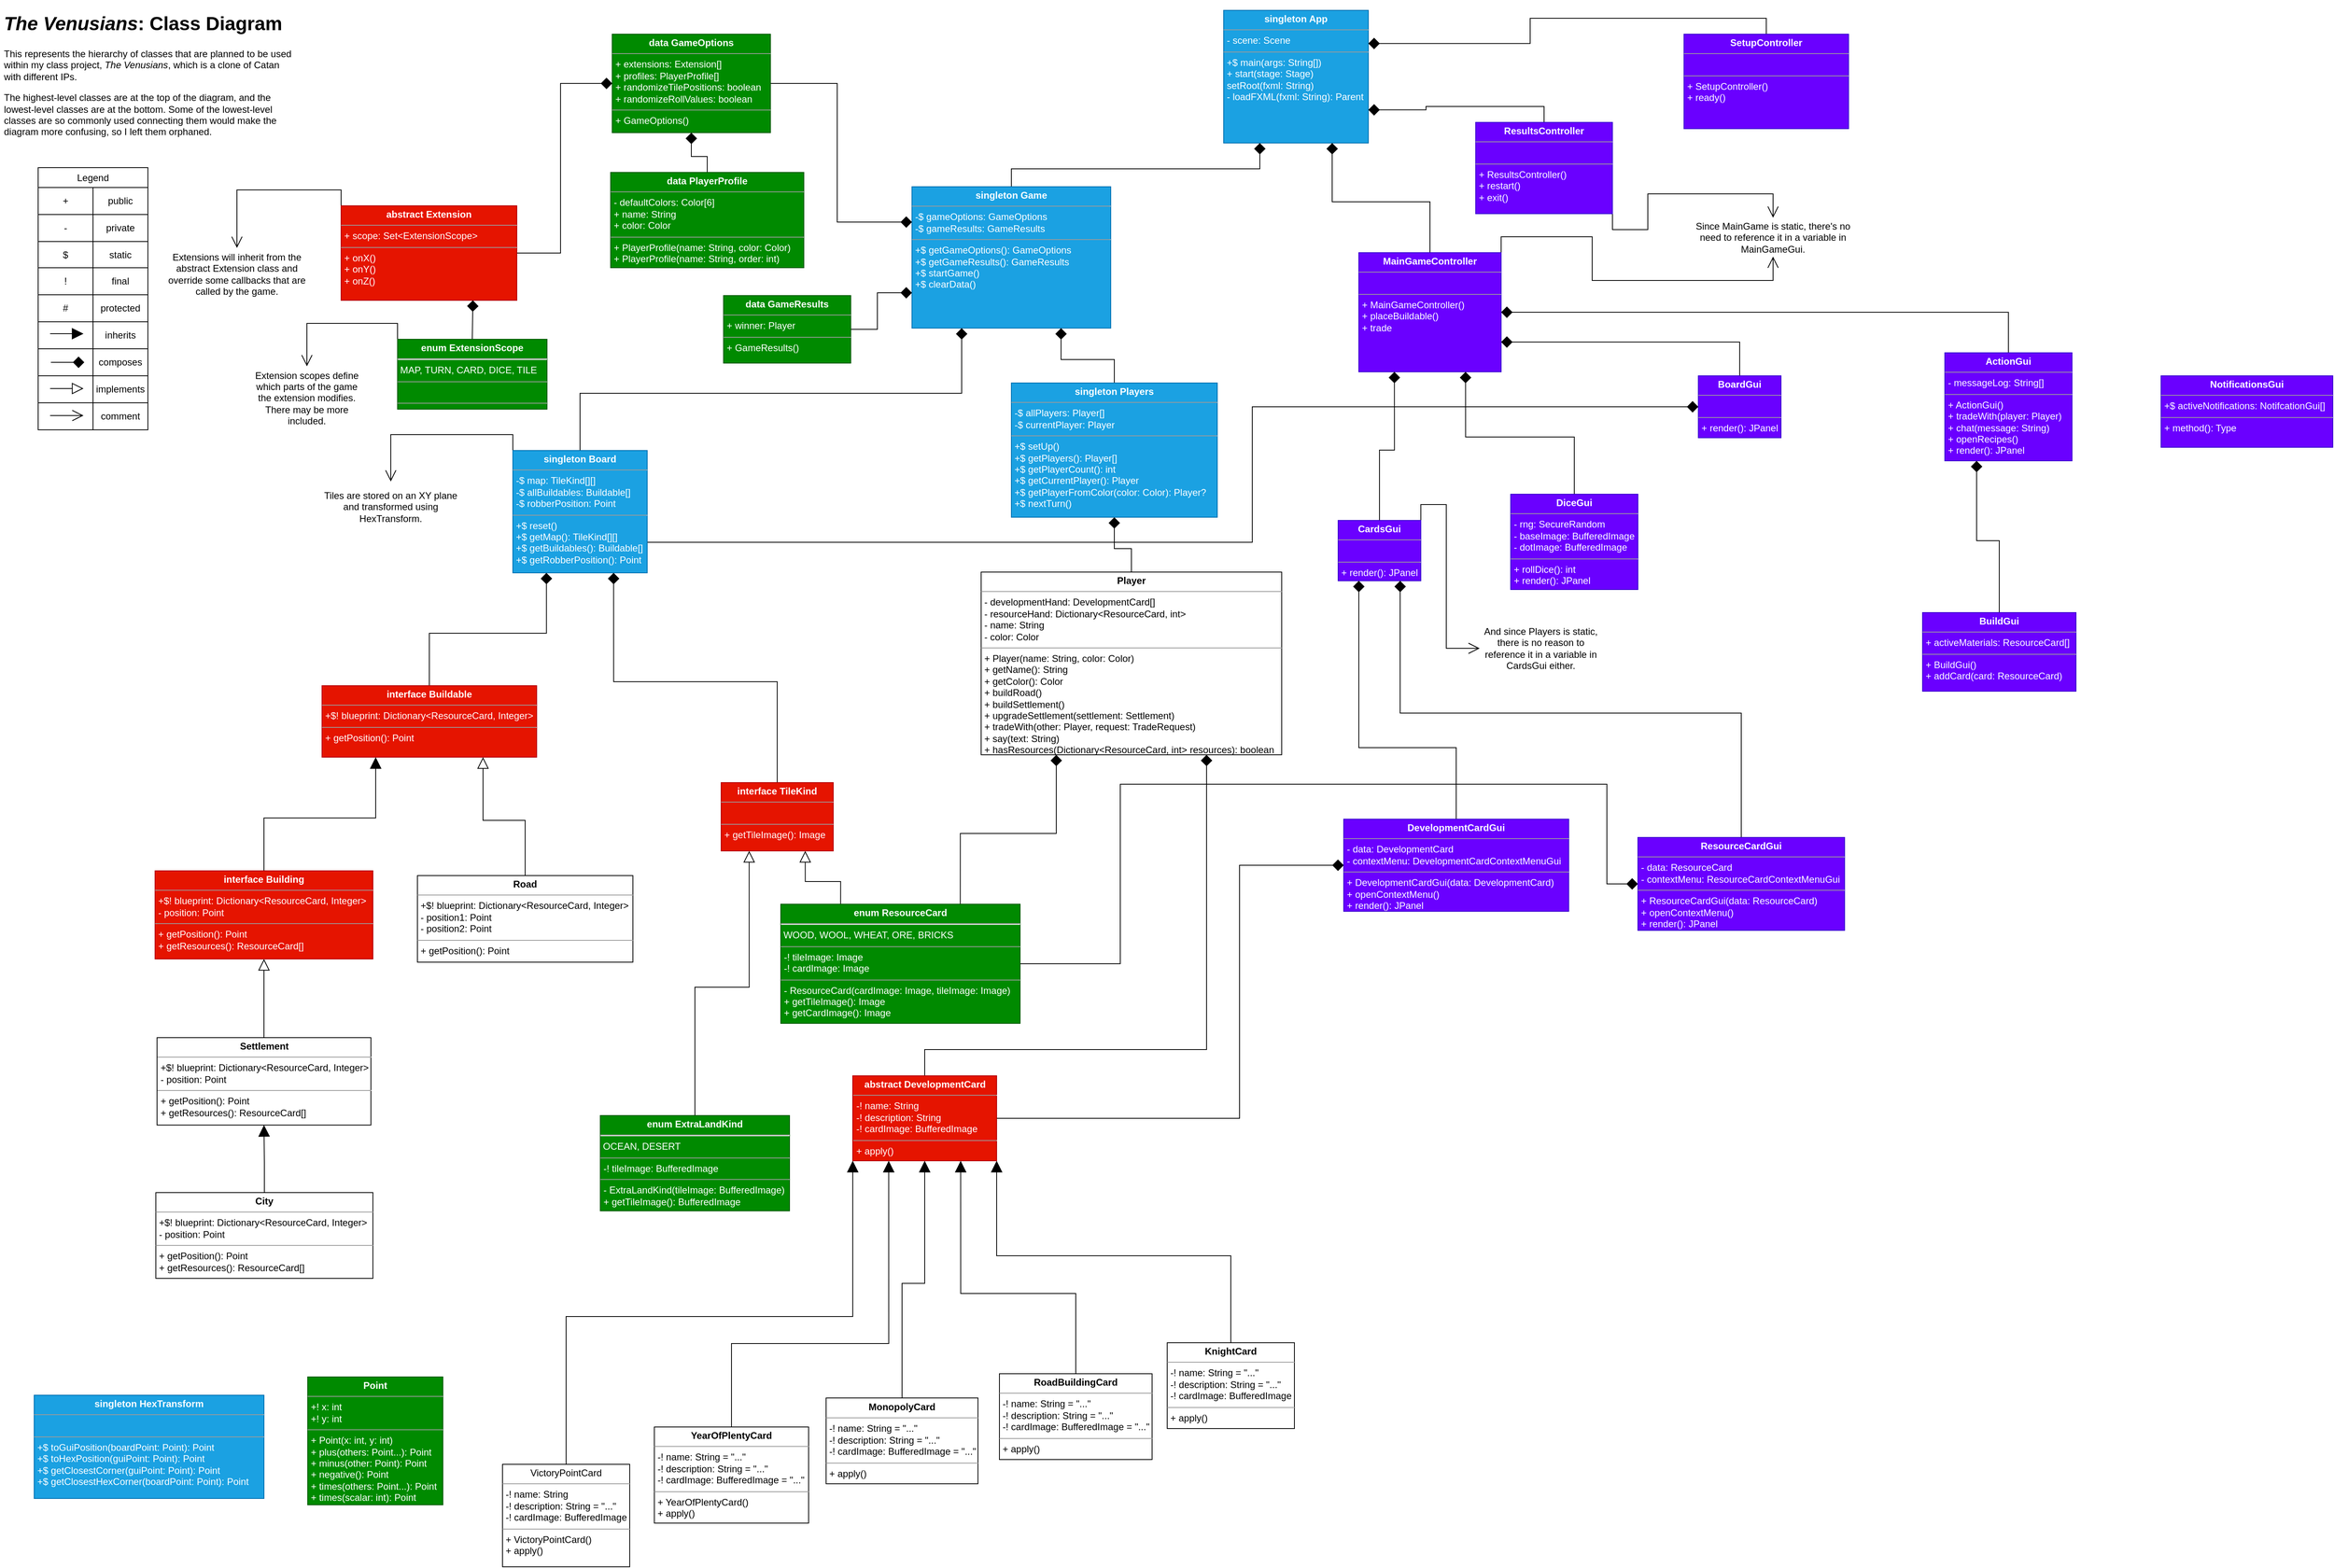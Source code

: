 <mxfile version="15.4.0" type="device"><diagram id="CgwqwNtEmb3e3rUDfWyx" name="Page-1"><mxGraphModel dx="2449" dy="1834" grid="0" gridSize="10" guides="1" tooltips="1" connect="1" arrows="1" fold="1" page="1" pageScale="1" pageWidth="1654" pageHeight="2338" math="0" shadow="0"><root><mxCell id="0"/><mxCell id="1" parent="0"/><mxCell id="dPyYBW3zbcXBtMufSd-f-1" value="&lt;p style=&quot;margin: 0px ; margin-top: 4px ; text-align: center&quot;&gt;&lt;b&gt;singleton App&lt;/b&gt;&lt;/p&gt;&lt;hr size=&quot;1&quot;&gt;&lt;p style=&quot;margin: 0px ; margin-left: 4px&quot;&gt;- scene: Scene&lt;/p&gt;&lt;hr size=&quot;1&quot;&gt;&lt;p style=&quot;margin: 0px ; margin-left: 4px&quot;&gt;+$ main(args: String[])&lt;br&gt;&lt;/p&gt;&lt;p style=&quot;margin: 0px ; margin-left: 4px&quot;&gt;+ start(stage: Stage)&lt;/p&gt;&lt;p style=&quot;margin: 0px ; margin-left: 4px&quot;&gt;setRoot(fxml: String)&lt;/p&gt;&lt;p style=&quot;margin: 0px ; margin-left: 4px&quot;&gt;- loadFXML(fxml: String): Parent&lt;/p&gt;" style="verticalAlign=top;align=left;overflow=fill;fontSize=12;fontFamily=Helvetica;html=1;fillColor=#1ba1e2;strokeColor=#006EAF;fontColor=#ffffff;" parent="1" vertex="1"><mxGeometry x="1558" y="30" width="182" height="167" as="geometry"/></mxCell><mxCell id="dPyYBW3zbcXBtMufSd-f-11" style="edgeStyle=orthogonalEdgeStyle;rounded=0;orthogonalLoop=1;jettySize=auto;html=1;exitX=0.5;exitY=0;exitDx=0;exitDy=0;entryX=0.25;entryY=1;entryDx=0;entryDy=0;endArrow=diamond;endFill=1;startSize=6;endSize=12;" parent="1" source="dPyYBW3zbcXBtMufSd-f-2" target="dPyYBW3zbcXBtMufSd-f-1" edge="1"><mxGeometry relative="1" as="geometry"/></mxCell><mxCell id="dPyYBW3zbcXBtMufSd-f-2" value="&lt;p style=&quot;margin: 0px ; margin-top: 4px ; text-align: center&quot;&gt;&lt;b&gt;singleton Game&lt;/b&gt;&lt;/p&gt;&lt;hr size=&quot;1&quot;&gt;&lt;p style=&quot;margin: 0px ; margin-left: 4px&quot;&gt;-$ gameOptions: GameOptions&lt;/p&gt;&lt;p style=&quot;margin: 0px ; margin-left: 4px&quot;&gt;-$ gameResults: GameResults&lt;/p&gt;&lt;hr size=&quot;1&quot;&gt;&lt;p style=&quot;margin: 0px ; margin-left: 4px&quot;&gt;+$ getGameOptions(): GameOptions&lt;/p&gt;&lt;p style=&quot;margin: 0px ; margin-left: 4px&quot;&gt;+$ getGameResults(): GameResults&lt;/p&gt;&lt;p style=&quot;margin: 0px ; margin-left: 4px&quot;&gt;+$ startGame()&lt;/p&gt;&lt;p style=&quot;margin: 0px ; margin-left: 4px&quot;&gt;+$ clearData()&lt;/p&gt;" style="verticalAlign=top;align=left;overflow=fill;fontSize=12;fontFamily=Helvetica;html=1;fillColor=#1ba1e2;strokeColor=#006EAF;fontColor=#ffffff;" parent="1" vertex="1"><mxGeometry x="1166" y="252" width="250" height="178" as="geometry"/></mxCell><mxCell id="dPyYBW3zbcXBtMufSd-f-10" style="edgeStyle=orthogonalEdgeStyle;rounded=0;orthogonalLoop=1;jettySize=auto;html=1;exitX=0.5;exitY=0;exitDx=0;exitDy=0;entryX=0.25;entryY=1;entryDx=0;entryDy=0;endArrow=diamond;endFill=1;startSize=6;endSize=12;" parent="1" source="dPyYBW3zbcXBtMufSd-f-3" target="dPyYBW3zbcXBtMufSd-f-2" edge="1"><mxGeometry relative="1" as="geometry"/></mxCell><mxCell id="lQb-4pIWXaa014ZYQfIH-14" style="edgeStyle=orthogonalEdgeStyle;rounded=0;orthogonalLoop=1;jettySize=auto;html=1;exitX=1;exitY=0.75;exitDx=0;exitDy=0;entryX=0;entryY=0.5;entryDx=0;entryDy=0;endArrow=diamond;endFill=1;endSize=12;" parent="1" source="dPyYBW3zbcXBtMufSd-f-3" target="dPyYBW3zbcXBtMufSd-f-30" edge="1"><mxGeometry relative="1" as="geometry"><Array as="points"><mxPoint x="1594" y="699"/><mxPoint x="1594" y="529"/></Array></mxGeometry></mxCell><mxCell id="lQb-4pIWXaa014ZYQfIH-18" style="edgeStyle=orthogonalEdgeStyle;rounded=0;orthogonalLoop=1;jettySize=auto;html=1;exitX=0;exitY=0;exitDx=0;exitDy=0;entryX=0.5;entryY=0;entryDx=0;entryDy=0;endArrow=open;endFill=0;endSize=12;" parent="1" source="dPyYBW3zbcXBtMufSd-f-3" target="lQb-4pIWXaa014ZYQfIH-17" edge="1"><mxGeometry relative="1" as="geometry"/></mxCell><mxCell id="dPyYBW3zbcXBtMufSd-f-3" value="&lt;p style=&quot;margin: 0px ; margin-top: 4px ; text-align: center&quot;&gt;&lt;b&gt;singleton Board&lt;/b&gt;&lt;/p&gt;&lt;hr size=&quot;1&quot;&gt;&lt;p style=&quot;margin: 0px ; margin-left: 4px&quot;&gt;-$ map: TileKind[][]&lt;/p&gt;&lt;p style=&quot;margin: 0px ; margin-left: 4px&quot;&gt;-$ allBuildables: Buildable[]&lt;/p&gt;&lt;p style=&quot;margin: 0px ; margin-left: 4px&quot;&gt;-$ robberPosition: Point&lt;/p&gt;&lt;hr size=&quot;1&quot;&gt;&lt;p style=&quot;margin: 0px ; margin-left: 4px&quot;&gt;+$ reset()&lt;/p&gt;&lt;p style=&quot;margin: 0px ; margin-left: 4px&quot;&gt;+$ getMap(): TileKind[][]&lt;/p&gt;&lt;p style=&quot;margin: 0px ; margin-left: 4px&quot;&gt;+$ getBuildables(): Buildable[]&lt;/p&gt;&lt;p style=&quot;margin: 0px ; margin-left: 4px&quot;&gt;+$ getRobberPosition(): Point&lt;/p&gt;" style="verticalAlign=top;align=left;overflow=fill;fontSize=12;fontFamily=Helvetica;html=1;fillColor=#1ba1e2;strokeColor=#006EAF;fontColor=#ffffff;" parent="1" vertex="1"><mxGeometry x="664" y="584" width="169" height="154" as="geometry"/></mxCell><mxCell id="dPyYBW3zbcXBtMufSd-f-7" style="edgeStyle=orthogonalEdgeStyle;rounded=0;orthogonalLoop=1;jettySize=auto;html=1;exitX=0.5;exitY=0;exitDx=0;exitDy=0;entryX=0.5;entryY=1;entryDx=0;entryDy=0;endArrow=diamond;endFill=1;startSize=6;endSize=12;" parent="1" source="dPyYBW3zbcXBtMufSd-f-4" target="dPyYBW3zbcXBtMufSd-f-5" edge="1"><mxGeometry relative="1" as="geometry"/></mxCell><mxCell id="dPyYBW3zbcXBtMufSd-f-4" value="&lt;p style=&quot;margin: 0px ; margin-top: 4px ; text-align: center&quot;&gt;&lt;b&gt;Player&lt;/b&gt;&lt;/p&gt;&lt;hr size=&quot;1&quot;&gt;&lt;p style=&quot;margin: 0px ; margin-left: 4px&quot;&gt;- developmentHand: DevelopmentCard[]&lt;/p&gt;&lt;p style=&quot;margin: 0px ; margin-left: 4px&quot;&gt;- resourceHand: Dictionary&amp;lt;ResourceCard, int&amp;gt;&lt;/p&gt;&lt;p style=&quot;margin: 0px ; margin-left: 4px&quot;&gt;- name: String&lt;/p&gt;&lt;p style=&quot;margin: 0px ; margin-left: 4px&quot;&gt;- color: Color&lt;/p&gt;&lt;hr size=&quot;1&quot;&gt;&lt;p style=&quot;margin: 0px ; margin-left: 4px&quot;&gt;+ Player(name: String, color: Color)&lt;/p&gt;&lt;p style=&quot;margin: 0px ; margin-left: 4px&quot;&gt;+ getName(): String&lt;/p&gt;&lt;p style=&quot;margin: 0px ; margin-left: 4px&quot;&gt;+ getColor(): Color&lt;/p&gt;&lt;p style=&quot;margin: 0px ; margin-left: 4px&quot;&gt;+ buildRoad()&lt;/p&gt;&lt;p style=&quot;margin: 0px ; margin-left: 4px&quot;&gt;+ buildSettlement()&lt;/p&gt;&lt;p style=&quot;margin: 0px ; margin-left: 4px&quot;&gt;+ upgradeSettlement(settlement: Settlement)&lt;/p&gt;&lt;p style=&quot;margin: 0px ; margin-left: 4px&quot;&gt;+ tradeWith(other: Player, request: TradeRequest)&lt;/p&gt;&lt;p style=&quot;margin: 0px ; margin-left: 4px&quot;&gt;+ say(text: String)&lt;/p&gt;&lt;p style=&quot;margin: 0px ; margin-left: 4px&quot;&gt;+ hasResources(Dictionary&amp;lt;ResourceCard, int&amp;gt; resources): boolean&lt;/p&gt;" style="verticalAlign=top;align=left;overflow=fill;fontSize=12;fontFamily=Helvetica;html=1;" parent="1" vertex="1"><mxGeometry x="1253" y="737" width="378" height="230" as="geometry"/></mxCell><mxCell id="dPyYBW3zbcXBtMufSd-f-8" style="edgeStyle=orthogonalEdgeStyle;rounded=0;orthogonalLoop=1;jettySize=auto;html=1;exitX=0.5;exitY=0;exitDx=0;exitDy=0;entryX=0.75;entryY=1;entryDx=0;entryDy=0;endArrow=diamond;endFill=1;startSize=6;endSize=12;" parent="1" source="dPyYBW3zbcXBtMufSd-f-5" target="dPyYBW3zbcXBtMufSd-f-2" edge="1"><mxGeometry relative="1" as="geometry"/></mxCell><mxCell id="dPyYBW3zbcXBtMufSd-f-5" value="&lt;p style=&quot;margin: 0px ; margin-top: 4px ; text-align: center&quot;&gt;&lt;b&gt;singleton Players&lt;/b&gt;&lt;/p&gt;&lt;hr size=&quot;1&quot;&gt;&lt;p style=&quot;margin: 0px ; margin-left: 4px&quot;&gt;-$ allPlayers: Player[]&lt;/p&gt;&lt;p style=&quot;margin: 0px ; margin-left: 4px&quot;&gt;-$ currentPlayer: Player&lt;/p&gt;&lt;hr size=&quot;1&quot;&gt;&lt;p style=&quot;margin: 0px ; margin-left: 4px&quot;&gt;&lt;span&gt;+$ setUp()&lt;/span&gt;&lt;br&gt;&lt;/p&gt;&lt;p style=&quot;margin: 0px ; margin-left: 4px&quot;&gt;+$ getPlayers(): Player[]&lt;/p&gt;&lt;p style=&quot;margin: 0px ; margin-left: 4px&quot;&gt;+$ getPlayerCount(): int&lt;/p&gt;&lt;p style=&quot;margin: 0px ; margin-left: 4px&quot;&gt;+$ getCurrentPlayer(): Player&lt;/p&gt;&lt;p style=&quot;margin: 0px ; margin-left: 4px&quot;&gt;+$ getPlayerFromColor(color: Color): Player?&lt;/p&gt;&lt;p style=&quot;margin: 0px ; margin-left: 4px&quot;&gt;+$ nextTurn()&lt;/p&gt;" style="verticalAlign=top;align=left;overflow=fill;fontSize=12;fontFamily=Helvetica;html=1;fillColor=#1ba1e2;strokeColor=#006EAF;fontColor=#ffffff;" parent="1" vertex="1"><mxGeometry x="1291" y="499" width="259" height="169" as="geometry"/></mxCell><mxCell id="dPyYBW3zbcXBtMufSd-f-9" value="&lt;p style=&quot;margin: 0px ; margin-top: 4px ; text-align: center&quot;&gt;&lt;b&gt;Point&lt;/b&gt;&lt;/p&gt;&lt;hr size=&quot;1&quot;&gt;&lt;p style=&quot;margin: 0px ; margin-left: 4px&quot;&gt;+! x: int&lt;/p&gt;&lt;p style=&quot;margin: 0px ; margin-left: 4px&quot;&gt;+! y: int&lt;/p&gt;&lt;hr size=&quot;1&quot;&gt;&lt;p style=&quot;margin: 0px ; margin-left: 4px&quot;&gt;+ Point(x: int, y: int)&lt;/p&gt;&lt;p style=&quot;margin: 0px ; margin-left: 4px&quot;&gt;+ plus(others: Point...): Point&lt;/p&gt;&lt;p style=&quot;margin: 0px ; margin-left: 4px&quot;&gt;+ minus(other: Point): Point&lt;/p&gt;&lt;p style=&quot;margin: 0px ; margin-left: 4px&quot;&gt;+ negative(): Point&lt;/p&gt;&lt;p style=&quot;margin: 0px ; margin-left: 4px&quot;&gt;+ times(others: Point...): Point&lt;/p&gt;&lt;p style=&quot;margin: 0px ; margin-left: 4px&quot;&gt;+ times(scalar: int): Point&lt;/p&gt;" style="verticalAlign=top;align=left;overflow=fill;fontSize=12;fontFamily=Helvetica;html=1;fillColor=#008a00;strokeColor=#005700;fontColor=#ffffff;" parent="1" vertex="1"><mxGeometry x="406" y="1750" width="170" height="161" as="geometry"/></mxCell><mxCell id="dPyYBW3zbcXBtMufSd-f-31" style="edgeStyle=orthogonalEdgeStyle;rounded=0;orthogonalLoop=1;jettySize=auto;html=1;exitX=0.5;exitY=0;exitDx=0;exitDy=0;entryX=0.25;entryY=1;entryDx=0;entryDy=0;endArrow=diamond;endFill=1;startSize=6;endSize=12;" parent="1" source="dPyYBW3zbcXBtMufSd-f-13" target="dPyYBW3zbcXBtMufSd-f-3" edge="1"><mxGeometry relative="1" as="geometry"/></mxCell><mxCell id="dPyYBW3zbcXBtMufSd-f-13" value="&lt;p style=&quot;margin: 0px ; margin-top: 4px ; text-align: center&quot;&gt;&lt;b&gt;interface Buildable&lt;/b&gt;&lt;/p&gt;&lt;hr size=&quot;1&quot;&gt;&lt;p style=&quot;margin: 0px ; margin-left: 4px&quot;&gt;&lt;span&gt;+$! blueprint: Dictionary&amp;lt;ResourceCard, Integer&amp;gt;&lt;/span&gt;&lt;br&gt;&lt;/p&gt;&lt;hr size=&quot;1&quot;&gt;&lt;p style=&quot;margin: 0px ; margin-left: 4px&quot;&gt;+ getPosition(): Point&lt;/p&gt;" style="verticalAlign=top;align=left;overflow=fill;fontSize=12;fontFamily=Helvetica;html=1;fillColor=#e51400;strokeColor=#B20000;fontColor=#ffffff;" parent="1" vertex="1"><mxGeometry x="424" y="880" width="270" height="90" as="geometry"/></mxCell><mxCell id="dPyYBW3zbcXBtMufSd-f-15" style="edgeStyle=orthogonalEdgeStyle;rounded=0;orthogonalLoop=1;jettySize=auto;html=1;exitX=0.5;exitY=0;exitDx=0;exitDy=0;entryX=0.75;entryY=1;entryDx=0;entryDy=0;endArrow=block;endFill=0;startSize=6;endSize=12;" parent="1" source="dPyYBW3zbcXBtMufSd-f-14" target="dPyYBW3zbcXBtMufSd-f-13" edge="1"><mxGeometry relative="1" as="geometry"/></mxCell><mxCell id="dPyYBW3zbcXBtMufSd-f-14" value="&lt;p style=&quot;margin: 0px ; margin-top: 4px ; text-align: center&quot;&gt;&lt;b&gt;Road&lt;/b&gt;&lt;/p&gt;&lt;hr size=&quot;1&quot;&gt;&lt;p style=&quot;margin: 0px ; margin-left: 4px&quot;&gt;&lt;span&gt;+$! blueprint: Dictionary&amp;lt;ResourceCard, Integer&amp;gt;&lt;/span&gt;&lt;br&gt;&lt;/p&gt;&lt;p style=&quot;margin: 0px ; margin-left: 4px&quot;&gt;&lt;span&gt;- position1: Point&lt;/span&gt;&lt;/p&gt;&lt;p style=&quot;margin: 0px ; margin-left: 4px&quot;&gt;&lt;span&gt;- position2: Point&lt;/span&gt;&lt;/p&gt;&lt;hr size=&quot;1&quot;&gt;&lt;p style=&quot;margin: 0px ; margin-left: 4px&quot;&gt;+ getPosition(): Point&lt;/p&gt;" style="verticalAlign=top;align=left;overflow=fill;fontSize=12;fontFamily=Helvetica;html=1;" parent="1" vertex="1"><mxGeometry x="544" y="1119" width="271" height="109" as="geometry"/></mxCell><mxCell id="dPyYBW3zbcXBtMufSd-f-20" style="edgeStyle=orthogonalEdgeStyle;rounded=0;orthogonalLoop=1;jettySize=auto;html=1;exitX=0.5;exitY=0;exitDx=0;exitDy=0;entryX=0.5;entryY=1;entryDx=0;entryDy=0;endArrow=block;endFill=0;startSize=6;endSize=12;" parent="1" source="dPyYBW3zbcXBtMufSd-f-16" target="dPyYBW3zbcXBtMufSd-f-18" edge="1"><mxGeometry relative="1" as="geometry"/></mxCell><mxCell id="dPyYBW3zbcXBtMufSd-f-16" value="&lt;p style=&quot;margin: 0px ; margin-top: 4px ; text-align: center&quot;&gt;&lt;b&gt;Settlement&lt;/b&gt;&lt;/p&gt;&lt;hr size=&quot;1&quot;&gt;&lt;p style=&quot;margin: 0px ; margin-left: 4px&quot;&gt;+$! blueprint: Dictionary&amp;lt;ResourceCard, Integer&amp;gt;&lt;/p&gt;&lt;p style=&quot;margin: 0px ; margin-left: 4px&quot;&gt;- position: Point&lt;/p&gt;&lt;hr size=&quot;1&quot;&gt;&lt;p style=&quot;margin: 0px ; margin-left: 4px&quot;&gt;+ getPosition(): Point&lt;/p&gt;&lt;p style=&quot;margin: 0px ; margin-left: 4px&quot;&gt;+ getResources(): ResourceCard[]&lt;/p&gt;" style="verticalAlign=top;align=left;overflow=fill;fontSize=12;fontFamily=Helvetica;html=1;" parent="1" vertex="1"><mxGeometry x="216.5" y="1323" width="269" height="110" as="geometry"/></mxCell><mxCell id="dPyYBW3zbcXBtMufSd-f-21" style="edgeStyle=orthogonalEdgeStyle;rounded=0;orthogonalLoop=1;jettySize=auto;html=1;exitX=0.5;exitY=0;exitDx=0;exitDy=0;entryX=0.5;entryY=1;entryDx=0;entryDy=0;endArrow=block;endFill=1;startSize=6;endSize=12;" parent="1" source="dPyYBW3zbcXBtMufSd-f-17" target="dPyYBW3zbcXBtMufSd-f-16" edge="1"><mxGeometry relative="1" as="geometry"/></mxCell><mxCell id="dPyYBW3zbcXBtMufSd-f-17" value="&lt;p style=&quot;margin: 0px ; margin-top: 4px ; text-align: center&quot;&gt;&lt;b&gt;City&lt;/b&gt;&lt;/p&gt;&lt;hr size=&quot;1&quot;&gt;&lt;p style=&quot;margin: 0px ; margin-left: 4px&quot;&gt;+$! blueprint: Dictionary&amp;lt;ResourceCard, Integer&amp;gt;&lt;/p&gt;&lt;p style=&quot;margin: 0px ; margin-left: 4px&quot;&gt;- position: Point&lt;/p&gt;&lt;hr size=&quot;1&quot;&gt;&lt;p style=&quot;margin: 0px ; margin-left: 4px&quot;&gt;+ getPosition(): Point&lt;/p&gt;&lt;p style=&quot;margin: 0px ; margin-left: 4px&quot;&gt;+ getResources(): ResourceCard[]&lt;/p&gt;" style="verticalAlign=top;align=left;overflow=fill;fontSize=12;fontFamily=Helvetica;html=1;" parent="1" vertex="1"><mxGeometry x="215" y="1518" width="273" height="108" as="geometry"/></mxCell><mxCell id="dPyYBW3zbcXBtMufSd-f-19" style="edgeStyle=orthogonalEdgeStyle;rounded=0;orthogonalLoop=1;jettySize=auto;html=1;exitX=0.5;exitY=0;exitDx=0;exitDy=0;entryX=0.25;entryY=1;entryDx=0;entryDy=0;endArrow=block;endFill=1;startSize=6;endSize=12;" parent="1" source="dPyYBW3zbcXBtMufSd-f-18" target="dPyYBW3zbcXBtMufSd-f-13" edge="1"><mxGeometry relative="1" as="geometry"/></mxCell><mxCell id="dPyYBW3zbcXBtMufSd-f-18" value="&lt;p style=&quot;margin: 0px ; margin-top: 4px ; text-align: center&quot;&gt;&lt;b&gt;interface Building&lt;/b&gt;&lt;/p&gt;&lt;hr size=&quot;1&quot;&gt;&lt;p style=&quot;margin: 0px ; margin-left: 4px&quot;&gt;+$! blueprint: Dictionary&amp;lt;ResourceCard, Integer&amp;gt;&lt;/p&gt;&lt;p style=&quot;margin: 0px ; margin-left: 4px&quot;&gt;- position: Point&lt;/p&gt;&lt;hr size=&quot;1&quot;&gt;&lt;p style=&quot;margin: 0px ; margin-left: 4px&quot;&gt;+ getPosition(): Point&lt;/p&gt;&lt;p style=&quot;margin: 0px ; margin-left: 4px&quot;&gt;+ getResources(): ResourceCard[]&lt;/p&gt;" style="verticalAlign=top;align=left;overflow=fill;fontSize=12;fontFamily=Helvetica;html=1;fillColor=#e51400;strokeColor=#B20000;fontColor=#ffffff;" parent="1" vertex="1"><mxGeometry x="214" y="1113" width="274" height="111" as="geometry"/></mxCell><mxCell id="dPyYBW3zbcXBtMufSd-f-23" style="edgeStyle=orthogonalEdgeStyle;rounded=0;orthogonalLoop=1;jettySize=auto;html=1;exitX=0.5;exitY=0;exitDx=0;exitDy=0;entryX=0.75;entryY=1;entryDx=0;entryDy=0;endArrow=diamond;endFill=1;startSize=6;endSize=12;" parent="1" source="dPyYBW3zbcXBtMufSd-f-22" target="dPyYBW3zbcXBtMufSd-f-1" edge="1"><mxGeometry relative="1" as="geometry"/></mxCell><mxCell id="lQb-4pIWXaa014ZYQfIH-30" style="edgeStyle=orthogonalEdgeStyle;rounded=0;orthogonalLoop=1;jettySize=auto;html=1;exitX=1;exitY=0;exitDx=0;exitDy=0;entryX=0.5;entryY=1;entryDx=0;entryDy=0;endArrow=open;endFill=0;endSize=12;" parent="1" source="dPyYBW3zbcXBtMufSd-f-22" target="lQb-4pIWXaa014ZYQfIH-9" edge="1"><mxGeometry relative="1" as="geometry"/></mxCell><mxCell id="dPyYBW3zbcXBtMufSd-f-22" value="&lt;p style=&quot;margin: 0px ; margin-top: 4px ; text-align: center&quot;&gt;&lt;b&gt;MainGameController&lt;/b&gt;&lt;/p&gt;&lt;hr size=&quot;1&quot;&gt;&lt;p style=&quot;margin: 0px ; margin-left: 4px&quot;&gt;&lt;br&gt;&lt;/p&gt;&lt;hr size=&quot;1&quot;&gt;&lt;p style=&quot;margin: 0px ; margin-left: 4px&quot;&gt;+ MainGameController()&lt;/p&gt;&lt;p style=&quot;margin: 0px ; margin-left: 4px&quot;&gt;+ placeBuildable()&lt;/p&gt;&lt;p style=&quot;margin: 0px ; margin-left: 4px&quot;&gt;+ trade&lt;/p&gt;" style="verticalAlign=top;align=left;overflow=fill;fontSize=12;fontFamily=Helvetica;html=1;fillColor=#6a00ff;strokeColor=#3700CC;fontColor=#ffffff;" parent="1" vertex="1"><mxGeometry x="1728" y="335" width="179" height="150" as="geometry"/></mxCell><mxCell id="dPyYBW3zbcXBtMufSd-f-27" style="edgeStyle=orthogonalEdgeStyle;rounded=0;orthogonalLoop=1;jettySize=auto;html=1;exitX=0.5;exitY=0;exitDx=0;exitDy=0;entryX=1;entryY=0.25;entryDx=0;entryDy=0;endArrow=diamond;endFill=1;startSize=6;endSize=12;" parent="1" source="dPyYBW3zbcXBtMufSd-f-24" target="dPyYBW3zbcXBtMufSd-f-1" edge="1"><mxGeometry relative="1" as="geometry"/></mxCell><mxCell id="dPyYBW3zbcXBtMufSd-f-24" value="&lt;p style=&quot;margin: 0px ; margin-top: 4px ; text-align: center&quot;&gt;&lt;b&gt;SetupController&lt;/b&gt;&lt;/p&gt;&lt;hr size=&quot;1&quot;&gt;&lt;p style=&quot;margin: 0px ; margin-left: 4px&quot;&gt;&lt;br&gt;&lt;/p&gt;&lt;hr size=&quot;1&quot;&gt;&lt;p style=&quot;margin: 0px ; margin-left: 4px&quot;&gt;+ SetupController()&lt;/p&gt;&lt;p style=&quot;margin: 0px ; margin-left: 4px&quot;&gt;+ ready()&lt;/p&gt;" style="verticalAlign=top;align=left;overflow=fill;fontSize=12;fontFamily=Helvetica;html=1;fillColor=#6a00ff;strokeColor=#3700CC;fontColor=#ffffff;" parent="1" vertex="1"><mxGeometry x="2137" y="60" width="207" height="119" as="geometry"/></mxCell><mxCell id="dPyYBW3zbcXBtMufSd-f-26" style="edgeStyle=orthogonalEdgeStyle;rounded=0;orthogonalLoop=1;jettySize=auto;html=1;exitX=0.5;exitY=0;exitDx=0;exitDy=0;entryX=1;entryY=0.75;entryDx=0;entryDy=0;endArrow=diamond;endFill=1;startSize=6;endSize=12;" parent="1" source="dPyYBW3zbcXBtMufSd-f-25" target="dPyYBW3zbcXBtMufSd-f-1" edge="1"><mxGeometry relative="1" as="geometry"/></mxCell><mxCell id="um70ZHuYlD0APEIAR8yA-4" value="" style="edgeStyle=orthogonalEdgeStyle;rounded=0;orthogonalLoop=1;jettySize=auto;html=1;endArrow=open;endFill=0;endSize=12;exitX=1;exitY=1;exitDx=0;exitDy=0;" parent="1" source="dPyYBW3zbcXBtMufSd-f-25" target="lQb-4pIWXaa014ZYQfIH-9" edge="1"><mxGeometry relative="1" as="geometry"/></mxCell><mxCell id="dPyYBW3zbcXBtMufSd-f-25" value="&lt;p style=&quot;margin: 0px ; margin-top: 4px ; text-align: center&quot;&gt;&lt;b&gt;ResultsController&lt;/b&gt;&lt;/p&gt;&lt;hr size=&quot;1&quot;&gt;&lt;p style=&quot;margin: 0px ; margin-left: 4px&quot;&gt;&lt;br&gt;&lt;/p&gt;&lt;hr size=&quot;1&quot;&gt;&lt;p style=&quot;margin: 0px ; margin-left: 4px&quot;&gt;+ ResultsController()&lt;/p&gt;&lt;p style=&quot;margin: 0px ; margin-left: 4px&quot;&gt;+ restart()&lt;/p&gt;&lt;p style=&quot;margin: 0px ; margin-left: 4px&quot;&gt;+ exit()&lt;/p&gt;" style="verticalAlign=top;align=left;overflow=fill;fontSize=12;fontFamily=Helvetica;html=1;fillColor=#6a00ff;strokeColor=#3700CC;fontColor=#ffffff;" parent="1" vertex="1"><mxGeometry x="1875" y="171" width="172" height="115" as="geometry"/></mxCell><mxCell id="dPyYBW3zbcXBtMufSd-f-41" style="edgeStyle=orthogonalEdgeStyle;rounded=0;orthogonalLoop=1;jettySize=auto;html=1;exitX=1;exitY=0.5;exitDx=0;exitDy=0;entryX=0;entryY=0.25;entryDx=0;entryDy=0;endArrow=diamond;endFill=1;startSize=6;endSize=12;" parent="1" source="dPyYBW3zbcXBtMufSd-f-28" target="dPyYBW3zbcXBtMufSd-f-2" edge="1"><mxGeometry relative="1" as="geometry"/></mxCell><mxCell id="dPyYBW3zbcXBtMufSd-f-28" value="&lt;p style=&quot;margin: 0px ; margin-top: 4px ; text-align: center&quot;&gt;&lt;b&gt;data GameOptions&lt;/b&gt;&lt;/p&gt;&lt;hr size=&quot;1&quot;&gt;&lt;p style=&quot;margin: 0px ; margin-left: 4px&quot;&gt;&lt;span&gt;+ extensions: Extension[]&lt;/span&gt;&lt;br&gt;&lt;/p&gt;&lt;p style=&quot;margin: 0px ; margin-left: 4px&quot;&gt;+ profiles: PlayerProfile[]&lt;/p&gt;&lt;p style=&quot;margin: 0px ; margin-left: 4px&quot;&gt;+ randomizeTilePositions: boolean&lt;/p&gt;&lt;p style=&quot;margin: 0px ; margin-left: 4px&quot;&gt;+ randomizeRollValues: boolean&lt;/p&gt;&lt;hr size=&quot;1&quot;&gt;&lt;p style=&quot;margin: 0px ; margin-left: 4px&quot;&gt;+ GameOptions()&lt;/p&gt;" style="verticalAlign=top;align=left;overflow=fill;fontSize=12;fontFamily=Helvetica;html=1;fillColor=#008a00;strokeColor=#005700;fontColor=#ffffff;" parent="1" vertex="1"><mxGeometry x="789" y="60" width="199" height="124" as="geometry"/></mxCell><mxCell id="dPyYBW3zbcXBtMufSd-f-42" style="edgeStyle=orthogonalEdgeStyle;rounded=0;orthogonalLoop=1;jettySize=auto;html=1;exitX=1;exitY=0.5;exitDx=0;exitDy=0;entryX=0;entryY=0.75;entryDx=0;entryDy=0;endArrow=diamond;endFill=1;startSize=6;endSize=12;" parent="1" source="dPyYBW3zbcXBtMufSd-f-29" target="dPyYBW3zbcXBtMufSd-f-2" edge="1"><mxGeometry relative="1" as="geometry"/></mxCell><mxCell id="dPyYBW3zbcXBtMufSd-f-29" value="&lt;p style=&quot;margin: 0px ; margin-top: 4px ; text-align: center&quot;&gt;&lt;b&gt;data GameResults&lt;/b&gt;&lt;/p&gt;&lt;hr size=&quot;1&quot;&gt;&lt;p style=&quot;margin: 0px ; margin-left: 4px&quot;&gt;+ winner: Player&lt;/p&gt;&lt;hr size=&quot;1&quot;&gt;&lt;p style=&quot;margin: 0px ; margin-left: 4px&quot;&gt;+ GameResults()&lt;/p&gt;" style="verticalAlign=top;align=left;overflow=fill;fontSize=12;fontFamily=Helvetica;html=1;fillColor=#008a00;strokeColor=#005700;fontColor=#ffffff;" parent="1" vertex="1"><mxGeometry x="929" y="389" width="160" height="85" as="geometry"/></mxCell><mxCell id="dPyYBW3zbcXBtMufSd-f-43" style="edgeStyle=orthogonalEdgeStyle;rounded=0;orthogonalLoop=1;jettySize=auto;html=1;exitX=0.5;exitY=0;exitDx=0;exitDy=0;entryX=1;entryY=0.75;entryDx=0;entryDy=0;endArrow=diamond;endFill=1;startSize=6;endSize=12;" parent="1" source="dPyYBW3zbcXBtMufSd-f-30" target="dPyYBW3zbcXBtMufSd-f-22" edge="1"><mxGeometry relative="1" as="geometry"/></mxCell><mxCell id="dPyYBW3zbcXBtMufSd-f-30" value="&lt;p style=&quot;margin: 0px ; margin-top: 4px ; text-align: center&quot;&gt;&lt;b&gt;BoardGui&lt;/b&gt;&lt;/p&gt;&lt;hr size=&quot;1&quot;&gt;&lt;p style=&quot;margin: 0px ; margin-left: 4px&quot;&gt;&lt;br&gt;&lt;/p&gt;&lt;hr size=&quot;1&quot;&gt;&lt;p style=&quot;margin: 0px ; margin-left: 4px&quot;&gt;+ render(): JPanel&lt;/p&gt;" style="verticalAlign=top;align=left;overflow=fill;fontSize=12;fontFamily=Helvetica;html=1;fillColor=#6a00ff;strokeColor=#3700CC;fontColor=#ffffff;" parent="1" vertex="1"><mxGeometry x="2155" y="490" width="104" height="78" as="geometry"/></mxCell><mxCell id="dPyYBW3zbcXBtMufSd-f-37" style="edgeStyle=orthogonalEdgeStyle;rounded=0;orthogonalLoop=1;jettySize=auto;html=1;exitX=0.25;exitY=0;exitDx=0;exitDy=0;entryX=0.75;entryY=1;entryDx=0;entryDy=0;endArrow=block;endFill=0;startSize=6;endSize=12;" parent="1" source="dPyYBW3zbcXBtMufSd-f-32" target="dPyYBW3zbcXBtMufSd-f-35" edge="1"><mxGeometry relative="1" as="geometry"/></mxCell><mxCell id="dPyYBW3zbcXBtMufSd-f-51" style="edgeStyle=orthogonalEdgeStyle;rounded=0;orthogonalLoop=1;jettySize=auto;html=1;exitX=0.75;exitY=0;exitDx=0;exitDy=0;entryX=0.25;entryY=1;entryDx=0;entryDy=0;endArrow=diamond;endFill=1;startSize=6;endSize=12;" parent="1" source="dPyYBW3zbcXBtMufSd-f-32" target="dPyYBW3zbcXBtMufSd-f-4" edge="1"><mxGeometry relative="1" as="geometry"/></mxCell><mxCell id="lQb-4pIWXaa014ZYQfIH-6" style="edgeStyle=orthogonalEdgeStyle;rounded=0;orthogonalLoop=1;jettySize=auto;html=1;exitX=1;exitY=0.5;exitDx=0;exitDy=0;entryX=0;entryY=0.5;entryDx=0;entryDy=0;endArrow=diamond;endFill=1;endSize=12;" parent="1" source="dPyYBW3zbcXBtMufSd-f-32" target="lQb-4pIWXaa014ZYQfIH-2" edge="1"><mxGeometry relative="1" as="geometry"><Array as="points"><mxPoint x="1428" y="1230"/><mxPoint x="1428" y="1004"/><mxPoint x="2040" y="1004"/><mxPoint x="2040" y="1130"/></Array></mxGeometry></mxCell><mxCell id="dPyYBW3zbcXBtMufSd-f-32" value="&lt;p style=&quot;margin: 0px ; margin-top: 4px ; text-align: center&quot;&gt;&lt;b&gt;enum ResourceCard&lt;/b&gt;&lt;/p&gt;&lt;hr&gt;&amp;nbsp;WOOD, WOOL, WHEAT, ORE, BRICKS&lt;hr size=&quot;1&quot;&gt;&lt;p style=&quot;margin: 0px ; margin-left: 4px&quot;&gt;-! tileImage: Image&lt;/p&gt;&lt;p style=&quot;margin: 0px ; margin-left: 4px&quot;&gt;-! cardImage: Image&lt;/p&gt;&lt;hr size=&quot;1&quot;&gt;&lt;p style=&quot;margin: 0px ; margin-left: 4px&quot;&gt;- ResourceCard(cardImage: Image, tileImage: Image)&lt;/p&gt;&lt;p style=&quot;margin: 0px ; margin-left: 4px&quot;&gt;+ getTileImage(): Image&lt;/p&gt;&lt;p style=&quot;margin: 0px ; margin-left: 4px&quot;&gt;+ getCardImage(): Image&lt;/p&gt;" style="verticalAlign=top;align=left;overflow=fill;fontSize=12;fontFamily=Helvetica;html=1;fillColor=#008a00;strokeColor=#005700;fontColor=#ffffff;" parent="1" vertex="1"><mxGeometry x="1001" y="1155" width="301" height="150" as="geometry"/></mxCell><mxCell id="dPyYBW3zbcXBtMufSd-f-52" style="edgeStyle=orthogonalEdgeStyle;rounded=0;orthogonalLoop=1;jettySize=auto;html=1;exitX=0.5;exitY=0;exitDx=0;exitDy=0;entryX=0.75;entryY=1;entryDx=0;entryDy=0;endArrow=diamond;endFill=1;startSize=6;endSize=12;" parent="1" source="dPyYBW3zbcXBtMufSd-f-33" target="dPyYBW3zbcXBtMufSd-f-4" edge="1"><mxGeometry relative="1" as="geometry"><Array as="points"><mxPoint x="1182" y="1338"/><mxPoint x="1537" y="1338"/></Array></mxGeometry></mxCell><mxCell id="lQb-4pIWXaa014ZYQfIH-5" style="edgeStyle=orthogonalEdgeStyle;rounded=0;orthogonalLoop=1;jettySize=auto;html=1;exitX=1;exitY=0.5;exitDx=0;exitDy=0;entryX=0;entryY=0.5;entryDx=0;entryDy=0;endArrow=diamond;endFill=1;endSize=12;" parent="1" source="dPyYBW3zbcXBtMufSd-f-33" target="dPyYBW3zbcXBtMufSd-f-48" edge="1"><mxGeometry relative="1" as="geometry"><Array as="points"><mxPoint x="1578" y="1425"/><mxPoint x="1578" y="1106"/></Array></mxGeometry></mxCell><mxCell id="dPyYBW3zbcXBtMufSd-f-33" value="&lt;p style=&quot;margin: 0px ; margin-top: 4px ; text-align: center&quot;&gt;&lt;b&gt;abstract DevelopmentCard&lt;/b&gt;&lt;/p&gt;&lt;hr size=&quot;1&quot;&gt;&lt;p style=&quot;margin: 0px ; margin-left: 4px&quot;&gt;-! name: String&lt;/p&gt;&lt;p style=&quot;margin: 0px ; margin-left: 4px&quot;&gt;-! description: String&lt;/p&gt;&lt;p style=&quot;margin: 0px ; margin-left: 4px&quot;&gt;-! cardImage: BufferedImage&lt;/p&gt;&lt;hr size=&quot;1&quot;&gt;&lt;p style=&quot;margin: 0px ; margin-left: 4px&quot;&gt;+ apply()&lt;/p&gt;" style="verticalAlign=top;align=left;overflow=fill;fontSize=12;fontFamily=Helvetica;html=1;fillColor=#e51400;strokeColor=#B20000;fontColor=#ffffff;" parent="1" vertex="1"><mxGeometry x="1091.5" y="1371" width="181" height="107" as="geometry"/></mxCell><mxCell id="dPyYBW3zbcXBtMufSd-f-49" style="edgeStyle=orthogonalEdgeStyle;rounded=0;orthogonalLoop=1;jettySize=auto;html=1;exitX=0.5;exitY=0;exitDx=0;exitDy=0;entryX=0.25;entryY=1;entryDx=0;entryDy=0;endArrow=block;endFill=0;startSize=6;endSize=12;" parent="1" source="dPyYBW3zbcXBtMufSd-f-34" target="dPyYBW3zbcXBtMufSd-f-35" edge="1"><mxGeometry relative="1" as="geometry"/></mxCell><mxCell id="dPyYBW3zbcXBtMufSd-f-34" value="&lt;p style=&quot;margin: 0px ; margin-top: 4px ; text-align: center&quot;&gt;&lt;b&gt;enum ExtraLandKind&lt;/b&gt;&lt;/p&gt;&lt;hr&gt;&amp;nbsp;OCEAN, DESERT&lt;hr size=&quot;1&quot;&gt;&lt;p style=&quot;margin: 0px ; margin-left: 4px&quot;&gt;-! tileImage: BufferedImage&lt;/p&gt;&lt;hr size=&quot;1&quot;&gt;&lt;p style=&quot;margin: 0px ; margin-left: 4px&quot;&gt;- ExtraLandKind(tileImage: BufferedImage)&lt;/p&gt;&lt;p style=&quot;margin: 0px ; margin-left: 4px&quot;&gt;+ getTileImage(): BufferedImage&lt;/p&gt;" style="verticalAlign=top;align=left;overflow=fill;fontSize=12;fontFamily=Helvetica;html=1;fillColor=#008a00;strokeColor=#005700;fontColor=#ffffff;" parent="1" vertex="1"><mxGeometry x="774" y="1421" width="238" height="120" as="geometry"/></mxCell><mxCell id="dPyYBW3zbcXBtMufSd-f-50" style="edgeStyle=orthogonalEdgeStyle;rounded=0;orthogonalLoop=1;jettySize=auto;html=1;exitX=0.5;exitY=0;exitDx=0;exitDy=0;entryX=0.75;entryY=1;entryDx=0;entryDy=0;endArrow=diamond;endFill=1;startSize=6;endSize=12;" parent="1" source="dPyYBW3zbcXBtMufSd-f-35" target="dPyYBW3zbcXBtMufSd-f-3" edge="1"><mxGeometry relative="1" as="geometry"><mxPoint x="872" y="958" as="targetPoint"/></mxGeometry></mxCell><mxCell id="dPyYBW3zbcXBtMufSd-f-35" value="&lt;p style=&quot;margin: 0px ; margin-top: 4px ; text-align: center&quot;&gt;&lt;b&gt;interface TileKind&lt;/b&gt;&lt;/p&gt;&lt;hr size=&quot;1&quot;&gt;&lt;p style=&quot;margin: 0px ; margin-left: 4px&quot;&gt;&lt;br&gt;&lt;/p&gt;&lt;hr size=&quot;1&quot;&gt;&lt;p style=&quot;margin: 0px ; margin-left: 4px&quot;&gt;+ getTileImage(): Image&lt;/p&gt;" style="verticalAlign=top;align=left;overflow=fill;fontSize=12;fontFamily=Helvetica;html=1;fillColor=#e51400;strokeColor=#B20000;fontColor=#ffffff;" parent="1" vertex="1"><mxGeometry x="926" y="1002" width="141" height="86" as="geometry"/></mxCell><mxCell id="dPyYBW3zbcXBtMufSd-f-45" style="edgeStyle=orthogonalEdgeStyle;rounded=0;orthogonalLoop=1;jettySize=auto;html=1;exitX=0.5;exitY=0;exitDx=0;exitDy=0;entryX=0.25;entryY=1;entryDx=0;entryDy=0;endArrow=diamond;endFill=1;startSize=6;endSize=12;" parent="1" source="dPyYBW3zbcXBtMufSd-f-44" target="dPyYBW3zbcXBtMufSd-f-22" edge="1"><mxGeometry relative="1" as="geometry"/></mxCell><mxCell id="lQb-4pIWXaa014ZYQfIH-16" style="edgeStyle=orthogonalEdgeStyle;rounded=0;orthogonalLoop=1;jettySize=auto;html=1;exitX=1;exitY=0;exitDx=0;exitDy=0;entryX=0;entryY=0.5;entryDx=0;entryDy=0;endArrow=open;endFill=0;endSize=12;" parent="1" source="dPyYBW3zbcXBtMufSd-f-44" target="lQb-4pIWXaa014ZYQfIH-15" edge="1"><mxGeometry relative="1" as="geometry"/></mxCell><mxCell id="dPyYBW3zbcXBtMufSd-f-44" value="&lt;p style=&quot;margin: 0px ; margin-top: 4px ; text-align: center&quot;&gt;&lt;b&gt;CardsGui&lt;/b&gt;&lt;/p&gt;&lt;hr size=&quot;1&quot;&gt;&lt;p style=&quot;margin: 0px ; margin-left: 4px&quot;&gt;&lt;br&gt;&lt;/p&gt;&lt;hr size=&quot;1&quot;&gt;&lt;p style=&quot;margin: 0px ; margin-left: 4px&quot;&gt;&lt;span&gt;+ render(): JPanel&lt;/span&gt;&lt;/p&gt;" style="verticalAlign=top;align=left;overflow=fill;fontSize=12;fontFamily=Helvetica;html=1;fillColor=#6a00ff;strokeColor=#3700CC;fontColor=#ffffff;" parent="1" vertex="1"><mxGeometry x="1702" y="672" width="104" height="76" as="geometry"/></mxCell><mxCell id="dPyYBW3zbcXBtMufSd-f-47" style="edgeStyle=orthogonalEdgeStyle;rounded=0;orthogonalLoop=1;jettySize=auto;html=1;exitX=0.5;exitY=0;exitDx=0;exitDy=0;entryX=0.75;entryY=1;entryDx=0;entryDy=0;endArrow=diamond;endFill=1;startSize=6;endSize=12;" parent="1" source="dPyYBW3zbcXBtMufSd-f-46" target="dPyYBW3zbcXBtMufSd-f-22" edge="1"><mxGeometry relative="1" as="geometry"/></mxCell><mxCell id="dPyYBW3zbcXBtMufSd-f-46" value="&lt;p style=&quot;margin: 0px ; margin-top: 4px ; text-align: center&quot;&gt;&lt;b&gt;DiceGui&lt;/b&gt;&lt;/p&gt;&lt;hr size=&quot;1&quot;&gt;&lt;p style=&quot;margin: 0px ; margin-left: 4px&quot;&gt;- rng: SecureRandom&lt;/p&gt;&lt;p style=&quot;margin: 0px ; margin-left: 4px&quot;&gt;- baseImage: BufferedImage&lt;/p&gt;&lt;p style=&quot;margin: 0px ; margin-left: 4px&quot;&gt;- dotImage: BufferedImage&lt;/p&gt;&lt;hr size=&quot;1&quot;&gt;&lt;p style=&quot;margin: 0px ; margin-left: 4px&quot;&gt;+ rollDice(): int&lt;/p&gt;&lt;p style=&quot;margin: 0px ; margin-left: 4px&quot;&gt;+ render(): JPanel&lt;/p&gt;" style="verticalAlign=top;align=left;overflow=fill;fontSize=12;fontFamily=Helvetica;html=1;fillColor=#6a00ff;strokeColor=#3700CC;fontColor=#ffffff;" parent="1" vertex="1"><mxGeometry x="1919" y="639" width="160" height="120" as="geometry"/></mxCell><mxCell id="lQb-4pIWXaa014ZYQfIH-4" style="edgeStyle=orthogonalEdgeStyle;rounded=0;orthogonalLoop=1;jettySize=auto;html=1;exitX=0.5;exitY=0;exitDx=0;exitDy=0;entryX=0.25;entryY=1;entryDx=0;entryDy=0;endArrow=diamond;endFill=1;endSize=12;" parent="1" source="dPyYBW3zbcXBtMufSd-f-48" target="dPyYBW3zbcXBtMufSd-f-44" edge="1"><mxGeometry relative="1" as="geometry"><Array as="points"><mxPoint x="1851" y="958"/><mxPoint x="1728" y="958"/></Array></mxGeometry></mxCell><mxCell id="dPyYBW3zbcXBtMufSd-f-48" value="&lt;p style=&quot;margin: 0px ; margin-top: 4px ; text-align: center&quot;&gt;&lt;b&gt;DevelopmentCardGui&lt;/b&gt;&lt;/p&gt;&lt;hr size=&quot;1&quot;&gt;&lt;p style=&quot;margin: 0px ; margin-left: 4px&quot;&gt;- data: DevelopmentCard&lt;/p&gt;&lt;p style=&quot;margin: 0px ; margin-left: 4px&quot;&gt;- contextMenu: DevelopmentCardContextMenuGui&lt;/p&gt;&lt;hr size=&quot;1&quot;&gt;&lt;p style=&quot;margin: 0px ; margin-left: 4px&quot;&gt;+ DevelopmentCardGui(data: DevelopmentCard)&lt;/p&gt;&lt;p style=&quot;margin: 0px ; margin-left: 4px&quot;&gt;+ openContextMenu()&lt;/p&gt;&lt;p style=&quot;margin: 0px ; margin-left: 4px&quot;&gt;+ render(): JPanel&lt;/p&gt;" style="verticalAlign=top;align=left;overflow=fill;fontSize=12;fontFamily=Helvetica;html=1;fillColor=#6a00ff;strokeColor=#3700CC;fontColor=#ffffff;" parent="1" vertex="1"><mxGeometry x="1709" y="1048" width="283" height="116" as="geometry"/></mxCell><mxCell id="dPyYBW3zbcXBtMufSd-f-62" style="edgeStyle=orthogonalEdgeStyle;rounded=0;orthogonalLoop=1;jettySize=auto;html=1;exitX=0.5;exitY=0;exitDx=0;exitDy=0;entryX=1;entryY=1;entryDx=0;entryDy=0;endArrow=block;endFill=1;startSize=6;endSize=12;" parent="1" source="dPyYBW3zbcXBtMufSd-f-53" target="dPyYBW3zbcXBtMufSd-f-33" edge="1"><mxGeometry relative="1" as="geometry"/></mxCell><mxCell id="dPyYBW3zbcXBtMufSd-f-53" value="&lt;p style=&quot;margin: 0px ; margin-top: 4px ; text-align: center&quot;&gt;&lt;b&gt;KnightCard&lt;/b&gt;&lt;/p&gt;&lt;hr size=&quot;1&quot;&gt;&lt;p style=&quot;margin: 0px ; margin-left: 4px&quot;&gt;&lt;span&gt;-! name: String = &quot;...&quot;&lt;/span&gt;&lt;br&gt;&lt;/p&gt;&lt;p style=&quot;margin: 0px ; margin-left: 4px&quot;&gt;-! description: String = &quot;...&quot;&lt;/p&gt;&lt;p style=&quot;margin: 0px ; margin-left: 4px&quot;&gt;-! cardImage: BufferedImage&lt;/p&gt;&lt;hr size=&quot;1&quot;&gt;&lt;p style=&quot;margin: 0px ; margin-left: 4px&quot;&gt;+ apply()&lt;/p&gt;" style="verticalAlign=top;align=left;overflow=fill;fontSize=12;fontFamily=Helvetica;html=1;" parent="1" vertex="1"><mxGeometry x="1487" y="1707" width="160" height="108" as="geometry"/></mxCell><mxCell id="dPyYBW3zbcXBtMufSd-f-63" style="edgeStyle=orthogonalEdgeStyle;rounded=0;orthogonalLoop=1;jettySize=auto;html=1;exitX=0.5;exitY=0;exitDx=0;exitDy=0;entryX=0.75;entryY=1;entryDx=0;entryDy=0;endArrow=block;endFill=1;startSize=6;endSize=12;" parent="1" source="dPyYBW3zbcXBtMufSd-f-58" target="dPyYBW3zbcXBtMufSd-f-33" edge="1"><mxGeometry relative="1" as="geometry"><Array as="points"><mxPoint x="1372" y="1645"/><mxPoint x="1227" y="1645"/></Array></mxGeometry></mxCell><mxCell id="dPyYBW3zbcXBtMufSd-f-58" value="&lt;p style=&quot;margin: 0px ; margin-top: 4px ; text-align: center&quot;&gt;&lt;b&gt;RoadBuildingCard&lt;/b&gt;&lt;/p&gt;&lt;hr size=&quot;1&quot;&gt;&lt;p style=&quot;margin: 0px ; margin-left: 4px&quot;&gt;&lt;span&gt;-! name: String = &quot;...&quot;&lt;/span&gt;&lt;br&gt;&lt;/p&gt;&lt;p style=&quot;margin: 0px ; margin-left: 4px&quot;&gt;-! description: String = &quot;...&quot;&lt;/p&gt;&lt;p style=&quot;margin: 0px ; margin-left: 4px&quot;&gt;-! cardImage: BufferedImage = &quot;...&quot;&lt;/p&gt;&lt;hr size=&quot;1&quot;&gt;&lt;p style=&quot;margin: 0px ; margin-left: 4px&quot;&gt;+ apply()&lt;/p&gt;" style="verticalAlign=top;align=left;overflow=fill;fontSize=12;fontFamily=Helvetica;html=1;" parent="1" vertex="1"><mxGeometry x="1276" y="1746" width="192" height="108" as="geometry"/></mxCell><mxCell id="dPyYBW3zbcXBtMufSd-f-64" style="edgeStyle=orthogonalEdgeStyle;rounded=0;orthogonalLoop=1;jettySize=auto;html=1;exitX=0.5;exitY=0;exitDx=0;exitDy=0;entryX=0.5;entryY=1;entryDx=0;entryDy=0;endArrow=block;endFill=1;startSize=6;endSize=12;" parent="1" source="dPyYBW3zbcXBtMufSd-f-59" target="dPyYBW3zbcXBtMufSd-f-33" edge="1"><mxGeometry relative="1" as="geometry"/></mxCell><mxCell id="dPyYBW3zbcXBtMufSd-f-59" value="&lt;p style=&quot;margin: 0px ; margin-top: 4px ; text-align: center&quot;&gt;&lt;b&gt;MonopolyCard&lt;/b&gt;&lt;/p&gt;&lt;hr size=&quot;1&quot;&gt;&lt;p style=&quot;margin: 0px ; margin-left: 4px&quot;&gt;&lt;span&gt;-! name: String = &quot;...&quot;&lt;/span&gt;&lt;br&gt;&lt;/p&gt;&lt;p style=&quot;margin: 0px ; margin-left: 4px&quot;&gt;-! description: String = &quot;...&quot;&lt;/p&gt;&lt;p style=&quot;margin: 0px ; margin-left: 4px&quot;&gt;-! cardImage: BufferedImage = &quot;...&quot;&lt;/p&gt;&lt;hr size=&quot;1&quot;&gt;&lt;p style=&quot;margin: 0px ; margin-left: 4px&quot;&gt;+ apply()&lt;/p&gt;" style="verticalAlign=top;align=left;overflow=fill;fontSize=12;fontFamily=Helvetica;html=1;" parent="1" vertex="1"><mxGeometry x="1058" y="1776.5" width="191" height="108" as="geometry"/></mxCell><mxCell id="dPyYBW3zbcXBtMufSd-f-65" style="edgeStyle=orthogonalEdgeStyle;rounded=0;orthogonalLoop=1;jettySize=auto;html=1;exitX=0.5;exitY=0;exitDx=0;exitDy=0;entryX=0.25;entryY=1;entryDx=0;entryDy=0;endArrow=block;endFill=1;startSize=6;endSize=12;" parent="1" source="dPyYBW3zbcXBtMufSd-f-60" target="dPyYBW3zbcXBtMufSd-f-33" edge="1"><mxGeometry relative="1" as="geometry"><Array as="points"><mxPoint x="939" y="1708"/><mxPoint x="1137" y="1708"/></Array></mxGeometry></mxCell><mxCell id="dPyYBW3zbcXBtMufSd-f-60" value="&lt;p style=&quot;margin: 0px ; margin-top: 4px ; text-align: center&quot;&gt;&lt;b&gt;YearOfPlentyCard&lt;/b&gt;&lt;/p&gt;&lt;hr size=&quot;1&quot;&gt;&lt;p style=&quot;margin: 0px ; margin-left: 4px&quot;&gt;&lt;span&gt;-! name: String = &quot;...&quot;&lt;/span&gt;&lt;br&gt;&lt;/p&gt;&lt;p style=&quot;margin: 0px ; margin-left: 4px&quot;&gt;-! description: String = &quot;...&quot;&lt;/p&gt;&lt;p style=&quot;margin: 0px ; margin-left: 4px&quot;&gt;-! cardImage: BufferedImage = &quot;...&quot;&lt;/p&gt;&lt;hr size=&quot;1&quot;&gt;&lt;p style=&quot;margin: 0px ; margin-left: 4px&quot;&gt;+ YearOfPlentyCard()&lt;/p&gt;&lt;p style=&quot;margin: 0px ; margin-left: 4px&quot;&gt;+ apply()&lt;/p&gt;" style="verticalAlign=top;align=left;overflow=fill;fontSize=12;fontFamily=Helvetica;html=1;" parent="1" vertex="1"><mxGeometry x="842" y="1813" width="194" height="121" as="geometry"/></mxCell><mxCell id="dPyYBW3zbcXBtMufSd-f-66" style="edgeStyle=orthogonalEdgeStyle;rounded=0;orthogonalLoop=1;jettySize=auto;html=1;exitX=0.5;exitY=0;exitDx=0;exitDy=0;entryX=0;entryY=1;entryDx=0;entryDy=0;endArrow=block;endFill=1;startSize=6;endSize=12;" parent="1" source="dPyYBW3zbcXBtMufSd-f-61" target="dPyYBW3zbcXBtMufSd-f-33" edge="1"><mxGeometry relative="1" as="geometry"/></mxCell><mxCell id="dPyYBW3zbcXBtMufSd-f-61" value="&lt;p style=&quot;margin: 0px ; margin-top: 4px ; text-align: center&quot;&gt;VictoryPointCard&lt;/p&gt;&lt;hr size=&quot;1&quot;&gt;&lt;p style=&quot;margin: 0px ; margin-left: 4px&quot;&gt;&lt;span&gt;-! name: String&lt;/span&gt;&lt;br&gt;&lt;/p&gt;&lt;p style=&quot;margin: 0px ; margin-left: 4px&quot;&gt;-! description: String = &quot;...&quot;&lt;/p&gt;&lt;p style=&quot;margin: 0px ; margin-left: 4px&quot;&gt;-! cardImage: BufferedImage&lt;/p&gt;&lt;hr size=&quot;1&quot;&gt;&lt;p style=&quot;margin: 0px ; margin-left: 4px&quot;&gt;+ VictoryPointCard()&lt;/p&gt;&lt;p style=&quot;margin: 0px ; margin-left: 4px&quot;&gt;+ apply()&lt;/p&gt;" style="verticalAlign=top;align=left;overflow=fill;fontSize=12;fontFamily=Helvetica;html=1;" parent="1" vertex="1"><mxGeometry x="651" y="1860" width="160" height="129" as="geometry"/></mxCell><mxCell id="lQb-4pIWXaa014ZYQfIH-7" style="edgeStyle=orthogonalEdgeStyle;rounded=0;orthogonalLoop=1;jettySize=auto;html=1;exitX=0.5;exitY=0;exitDx=0;exitDy=0;entryX=0.75;entryY=1;entryDx=0;entryDy=0;endArrow=diamond;endFill=1;endSize=12;" parent="1" source="lQb-4pIWXaa014ZYQfIH-2" target="dPyYBW3zbcXBtMufSd-f-44" edge="1"><mxGeometry relative="1" as="geometry"/></mxCell><mxCell id="lQb-4pIWXaa014ZYQfIH-2" value="&lt;p style=&quot;margin: 0px ; margin-top: 4px ; text-align: center&quot;&gt;&lt;b&gt;ResourceCardGui&lt;/b&gt;&lt;/p&gt;&lt;hr size=&quot;1&quot;&gt;&lt;p style=&quot;margin: 0px ; margin-left: 4px&quot;&gt;- data: ResourceCard&lt;/p&gt;&lt;p style=&quot;margin: 0px ; margin-left: 4px&quot;&gt;- contextMenu: ResourceCardContextMenuGui&lt;/p&gt;&lt;hr size=&quot;1&quot;&gt;&lt;p style=&quot;margin: 0px ; margin-left: 4px&quot;&gt;+ ResourceCardGui(data: ResourceCard)&lt;/p&gt;&lt;p style=&quot;margin: 0px ; margin-left: 4px&quot;&gt;+ openContextMenu()&lt;/p&gt;&lt;p style=&quot;margin: 0px ; margin-left: 4px&quot;&gt;+ render(): JPanel&lt;/p&gt;" style="verticalAlign=top;align=left;overflow=fill;fontSize=12;fontFamily=Helvetica;html=1;fillColor=#6a00ff;strokeColor=#3700CC;fontColor=#ffffff;" parent="1" vertex="1"><mxGeometry x="2079" y="1071" width="260" height="117" as="geometry"/></mxCell><mxCell id="lQb-4pIWXaa014ZYQfIH-9" value="Since MainGame is static, there's no need to reference it in a variable in MainGameGui." style="text;html=1;strokeColor=none;fillColor=none;align=center;verticalAlign=middle;whiteSpace=wrap;rounded=0;" parent="1" vertex="1"><mxGeometry x="2146" y="291" width="206" height="49" as="geometry"/></mxCell><mxCell id="lQb-4pIWXaa014ZYQfIH-15" value="And since Players is static, there is no reason to reference it in a variable in CardsGui either." style="text;html=1;strokeColor=none;fillColor=none;align=center;verticalAlign=middle;whiteSpace=wrap;rounded=0;" parent="1" vertex="1"><mxGeometry x="1880" y="802" width="154" height="62" as="geometry"/></mxCell><mxCell id="lQb-4pIWXaa014ZYQfIH-17" value="Tiles are stored on an XY plane and transformed using HexTransform." style="text;html=1;strokeColor=none;fillColor=none;align=center;verticalAlign=middle;whiteSpace=wrap;rounded=0;" parent="1" vertex="1"><mxGeometry x="424" y="623" width="173" height="64" as="geometry"/></mxCell><mxCell id="lQb-4pIWXaa014ZYQfIH-25" style="edgeStyle=orthogonalEdgeStyle;rounded=0;orthogonalLoop=1;jettySize=auto;html=1;exitX=0;exitY=0;exitDx=0;exitDy=0;entryX=0.5;entryY=0;entryDx=0;entryDy=0;endArrow=open;endFill=0;endSize=12;" parent="1" source="lQb-4pIWXaa014ZYQfIH-23" target="lQb-4pIWXaa014ZYQfIH-24" edge="1"><mxGeometry relative="1" as="geometry"/></mxCell><mxCell id="lQb-4pIWXaa014ZYQfIH-26" style="edgeStyle=orthogonalEdgeStyle;rounded=0;orthogonalLoop=1;jettySize=auto;html=1;exitX=1;exitY=0.5;exitDx=0;exitDy=0;entryX=0;entryY=0.5;entryDx=0;entryDy=0;endArrow=diamond;endFill=1;endSize=12;" parent="1" source="lQb-4pIWXaa014ZYQfIH-23" target="dPyYBW3zbcXBtMufSd-f-28" edge="1"><mxGeometry relative="1" as="geometry"/></mxCell><mxCell id="lQb-4pIWXaa014ZYQfIH-23" value="&lt;p style=&quot;margin: 0px ; margin-top: 4px ; text-align: center&quot;&gt;&lt;b&gt;abstract Extension&lt;/b&gt;&lt;/p&gt;&lt;hr size=&quot;1&quot;&gt;&lt;p style=&quot;margin: 0px ; margin-left: 4px&quot;&gt;+ scope: Set&amp;lt;ExtensionScope&amp;gt;&lt;/p&gt;&lt;hr size=&quot;1&quot;&gt;&lt;p style=&quot;margin: 0px ; margin-left: 4px&quot;&gt;+ onX()&lt;/p&gt;&lt;p style=&quot;margin: 0px ; margin-left: 4px&quot;&gt;+ onY()&lt;/p&gt;&lt;p style=&quot;margin: 0px ; margin-left: 4px&quot;&gt;+ onZ()&lt;/p&gt;" style="verticalAlign=top;align=left;overflow=fill;fontSize=12;fontFamily=Helvetica;html=1;fillColor=#e51400;strokeColor=#B20000;fontColor=#ffffff;" parent="1" vertex="1"><mxGeometry x="448" y="276" width="221" height="119" as="geometry"/></mxCell><mxCell id="lQb-4pIWXaa014ZYQfIH-24" value="Extensions will inherit from the abstract Extension class and override some callbacks that are called by the game." style="text;html=1;strokeColor=none;fillColor=none;align=center;verticalAlign=middle;whiteSpace=wrap;rounded=0;" parent="1" vertex="1"><mxGeometry x="228" y="329" width="178" height="66" as="geometry"/></mxCell><mxCell id="um70ZHuYlD0APEIAR8yA-1" style="edgeStyle=orthogonalEdgeStyle;rounded=0;orthogonalLoop=1;jettySize=auto;html=1;exitX=0.5;exitY=0;exitDx=0;exitDy=0;entryX=0.75;entryY=1;entryDx=0;entryDy=0;endArrow=diamond;endFill=1;endSize=12;" parent="1" source="lQb-4pIWXaa014ZYQfIH-27" target="lQb-4pIWXaa014ZYQfIH-23" edge="1"><mxGeometry relative="1" as="geometry"/></mxCell><mxCell id="um70ZHuYlD0APEIAR8yA-3" style="edgeStyle=orthogonalEdgeStyle;rounded=0;orthogonalLoop=1;jettySize=auto;html=1;exitX=0;exitY=0;exitDx=0;exitDy=0;entryX=0.5;entryY=0;entryDx=0;entryDy=0;endArrow=open;endFill=0;endSize=12;" parent="1" source="lQb-4pIWXaa014ZYQfIH-27" target="um70ZHuYlD0APEIAR8yA-2" edge="1"><mxGeometry relative="1" as="geometry"/></mxCell><mxCell id="lQb-4pIWXaa014ZYQfIH-27" value="&lt;p style=&quot;margin: 0px ; margin-top: 4px ; text-align: center&quot;&gt;&lt;b&gt;enum ExtensionScope&lt;/b&gt;&lt;/p&gt;&lt;hr&gt;&amp;nbsp;MAP, TURN, CARD, DICE, TILE&lt;hr size=&quot;1&quot;&gt;&lt;p style=&quot;margin: 0px ; margin-left: 4px&quot;&gt;&lt;br&gt;&lt;/p&gt;&lt;hr size=&quot;1&quot;&gt;&lt;p style=&quot;margin: 0px ; margin-left: 4px&quot;&gt;&lt;br&gt;&lt;/p&gt;" style="verticalAlign=top;align=left;overflow=fill;fontSize=12;fontFamily=Helvetica;html=1;fillColor=#008a00;strokeColor=#005700;fontColor=#ffffff;" parent="1" vertex="1"><mxGeometry x="519" y="444" width="188" height="88" as="geometry"/></mxCell><mxCell id="lQb-4pIWXaa014ZYQfIH-29" style="edgeStyle=orthogonalEdgeStyle;rounded=0;orthogonalLoop=1;jettySize=auto;html=1;exitX=0.5;exitY=0;exitDx=0;exitDy=0;entryX=1;entryY=0.5;entryDx=0;entryDy=0;endArrow=diamond;endFill=1;endSize=12;" parent="1" source="lQb-4pIWXaa014ZYQfIH-28" target="dPyYBW3zbcXBtMufSd-f-22" edge="1"><mxGeometry relative="1" as="geometry"/></mxCell><mxCell id="lQb-4pIWXaa014ZYQfIH-28" value="&lt;p style=&quot;margin: 0px ; margin-top: 4px ; text-align: center&quot;&gt;&lt;b&gt;ActionGui&lt;/b&gt;&lt;/p&gt;&lt;hr size=&quot;1&quot;&gt;&lt;p style=&quot;margin: 0px ; margin-left: 4px&quot;&gt;- messageLog: String[]&lt;/p&gt;&lt;hr size=&quot;1&quot;&gt;&lt;p style=&quot;margin: 0px ; margin-left: 4px&quot;&gt;&lt;span&gt;+ ActionGui()&lt;/span&gt;&lt;/p&gt;&lt;p style=&quot;margin: 0px ; margin-left: 4px&quot;&gt;&lt;span&gt;+ tradeWith(player: Player)&lt;/span&gt;&lt;br&gt;&lt;/p&gt;&lt;p style=&quot;margin: 0px ; margin-left: 4px&quot;&gt;&lt;span&gt;+ chat(message: String)&lt;/span&gt;&lt;/p&gt;&lt;p style=&quot;margin: 0px ; margin-left: 4px&quot;&gt;&lt;span&gt;+ openRecipes()&lt;/span&gt;&lt;/p&gt;&lt;p style=&quot;margin: 0px ; margin-left: 4px&quot;&gt;+ render(): JPanel&lt;/p&gt;" style="verticalAlign=top;align=left;overflow=fill;fontSize=12;fontFamily=Helvetica;html=1;fillColor=#6a00ff;strokeColor=#3700CC;fontColor=#ffffff;" parent="1" vertex="1"><mxGeometry x="2465" y="461" width="160" height="136" as="geometry"/></mxCell><mxCell id="um70ZHuYlD0APEIAR8yA-2" value="Extension scopes define which parts of the game the extension modifies. There may be more included." style="text;html=1;strokeColor=none;fillColor=none;align=center;verticalAlign=middle;whiteSpace=wrap;rounded=0;" parent="1" vertex="1"><mxGeometry x="332" y="478" width="146" height="80" as="geometry"/></mxCell><mxCell id="um70ZHuYlD0APEIAR8yA-6" style="edgeStyle=orthogonalEdgeStyle;rounded=0;orthogonalLoop=1;jettySize=auto;html=1;exitX=0.5;exitY=0;exitDx=0;exitDy=0;entryX=0.25;entryY=1;entryDx=0;entryDy=0;endArrow=diamond;endFill=1;endSize=12;" parent="1" source="um70ZHuYlD0APEIAR8yA-5" target="lQb-4pIWXaa014ZYQfIH-28" edge="1"><mxGeometry relative="1" as="geometry"/></mxCell><mxCell id="um70ZHuYlD0APEIAR8yA-5" value="&lt;p style=&quot;margin: 0px ; margin-top: 4px ; text-align: center&quot;&gt;&lt;b&gt;BuildGui&lt;/b&gt;&lt;/p&gt;&lt;hr size=&quot;1&quot;&gt;&lt;p style=&quot;margin: 0px ; margin-left: 4px&quot;&gt;+ activeMaterials: ResourceCard[]&lt;/p&gt;&lt;hr size=&quot;1&quot;&gt;&lt;p style=&quot;margin: 0px ; margin-left: 4px&quot;&gt;+ BuildGui()&lt;/p&gt;&lt;p style=&quot;margin: 0px ; margin-left: 4px&quot;&gt;+ addCard(card: ResourceCard)&lt;/p&gt;" style="verticalAlign=top;align=left;overflow=fill;fontSize=12;fontFamily=Helvetica;html=1;fillColor=#6a00ff;strokeColor=#3700CC;fontColor=#ffffff;" parent="1" vertex="1"><mxGeometry x="2437" y="788" width="193" height="99" as="geometry"/></mxCell><mxCell id="_owwhvrby4gD4M1To6Ib-1" value="Legend" style="shape=table;html=1;whiteSpace=wrap;startSize=25;container=1;collapsible=0;childLayout=tableLayout;" parent="1" vertex="1"><mxGeometry x="67" y="228" width="138" height="330" as="geometry"/></mxCell><mxCell id="_owwhvrby4gD4M1To6Ib-2" value="" style="shape=partialRectangle;html=1;whiteSpace=wrap;collapsible=0;dropTarget=0;pointerEvents=0;fillColor=none;top=0;left=0;bottom=0;right=0;points=[[0,0.5],[1,0.5]];portConstraint=eastwest;" parent="_owwhvrby4gD4M1To6Ib-1" vertex="1"><mxGeometry y="25" width="138" height="34" as="geometry"/></mxCell><mxCell id="_owwhvrby4gD4M1To6Ib-3" value="+" style="shape=partialRectangle;html=1;whiteSpace=wrap;connectable=0;fillColor=none;top=0;left=0;bottom=0;right=0;overflow=hidden;pointerEvents=1;" parent="_owwhvrby4gD4M1To6Ib-2" vertex="1"><mxGeometry width="69" height="34" as="geometry"><mxRectangle width="69" height="34" as="alternateBounds"/></mxGeometry></mxCell><mxCell id="_owwhvrby4gD4M1To6Ib-4" value="public" style="shape=partialRectangle;html=1;whiteSpace=wrap;connectable=0;fillColor=none;top=0;left=0;bottom=0;right=0;overflow=hidden;pointerEvents=1;" parent="_owwhvrby4gD4M1To6Ib-2" vertex="1"><mxGeometry x="69" width="69" height="34" as="geometry"><mxRectangle width="69" height="34" as="alternateBounds"/></mxGeometry></mxCell><mxCell id="_owwhvrby4gD4M1To6Ib-5" value="" style="shape=partialRectangle;html=1;whiteSpace=wrap;collapsible=0;dropTarget=0;pointerEvents=0;fillColor=none;top=0;left=0;bottom=0;right=0;points=[[0,0.5],[1,0.5]];portConstraint=eastwest;" parent="_owwhvrby4gD4M1To6Ib-1" vertex="1"><mxGeometry y="59" width="138" height="34" as="geometry"/></mxCell><mxCell id="_owwhvrby4gD4M1To6Ib-6" value="-" style="shape=partialRectangle;html=1;whiteSpace=wrap;connectable=0;fillColor=none;top=0;left=0;bottom=0;right=0;overflow=hidden;pointerEvents=1;" parent="_owwhvrby4gD4M1To6Ib-5" vertex="1"><mxGeometry width="69" height="34" as="geometry"><mxRectangle width="69" height="34" as="alternateBounds"/></mxGeometry></mxCell><mxCell id="_owwhvrby4gD4M1To6Ib-7" value="private" style="shape=partialRectangle;html=1;whiteSpace=wrap;connectable=0;fillColor=none;top=0;left=0;bottom=0;right=0;overflow=hidden;pointerEvents=1;" parent="_owwhvrby4gD4M1To6Ib-5" vertex="1"><mxGeometry x="69" width="69" height="34" as="geometry"><mxRectangle width="69" height="34" as="alternateBounds"/></mxGeometry></mxCell><mxCell id="_owwhvrby4gD4M1To6Ib-8" value="" style="shape=partialRectangle;html=1;whiteSpace=wrap;collapsible=0;dropTarget=0;pointerEvents=0;fillColor=none;top=0;left=0;bottom=0;right=0;points=[[0,0.5],[1,0.5]];portConstraint=eastwest;" parent="_owwhvrby4gD4M1To6Ib-1" vertex="1"><mxGeometry y="93" width="138" height="33" as="geometry"/></mxCell><mxCell id="_owwhvrby4gD4M1To6Ib-9" value="$" style="shape=partialRectangle;html=1;whiteSpace=wrap;connectable=0;fillColor=none;top=0;left=0;bottom=0;right=0;overflow=hidden;pointerEvents=1;" parent="_owwhvrby4gD4M1To6Ib-8" vertex="1"><mxGeometry width="69" height="33" as="geometry"><mxRectangle width="69" height="33" as="alternateBounds"/></mxGeometry></mxCell><mxCell id="_owwhvrby4gD4M1To6Ib-10" value="static" style="shape=partialRectangle;html=1;whiteSpace=wrap;connectable=0;fillColor=none;top=0;left=0;bottom=0;right=0;overflow=hidden;pointerEvents=1;" parent="_owwhvrby4gD4M1To6Ib-8" vertex="1"><mxGeometry x="69" width="69" height="33" as="geometry"><mxRectangle width="69" height="33" as="alternateBounds"/></mxGeometry></mxCell><mxCell id="_owwhvrby4gD4M1To6Ib-11" style="shape=partialRectangle;html=1;whiteSpace=wrap;collapsible=0;dropTarget=0;pointerEvents=0;fillColor=none;top=0;left=0;bottom=0;right=0;points=[[0,0.5],[1,0.5]];portConstraint=eastwest;" parent="_owwhvrby4gD4M1To6Ib-1" vertex="1"><mxGeometry y="126" width="138" height="34" as="geometry"/></mxCell><mxCell id="_owwhvrby4gD4M1To6Ib-12" value="!" style="shape=partialRectangle;html=1;whiteSpace=wrap;connectable=0;fillColor=none;top=0;left=0;bottom=0;right=0;overflow=hidden;pointerEvents=1;" parent="_owwhvrby4gD4M1To6Ib-11" vertex="1"><mxGeometry width="69" height="34" as="geometry"><mxRectangle width="69" height="34" as="alternateBounds"/></mxGeometry></mxCell><mxCell id="_owwhvrby4gD4M1To6Ib-13" value="final" style="shape=partialRectangle;html=1;whiteSpace=wrap;connectable=0;fillColor=none;top=0;left=0;bottom=0;right=0;overflow=hidden;pointerEvents=1;" parent="_owwhvrby4gD4M1To6Ib-11" vertex="1"><mxGeometry x="69" width="69" height="34" as="geometry"><mxRectangle width="69" height="34" as="alternateBounds"/></mxGeometry></mxCell><mxCell id="_owwhvrby4gD4M1To6Ib-14" style="shape=partialRectangle;html=1;whiteSpace=wrap;collapsible=0;dropTarget=0;pointerEvents=0;fillColor=none;top=0;left=0;bottom=0;right=0;points=[[0,0.5],[1,0.5]];portConstraint=eastwest;" parent="_owwhvrby4gD4M1To6Ib-1" vertex="1"><mxGeometry y="160" width="138" height="34" as="geometry"/></mxCell><mxCell id="_owwhvrby4gD4M1To6Ib-15" value="#" style="shape=partialRectangle;html=1;whiteSpace=wrap;connectable=0;fillColor=none;top=0;left=0;bottom=0;right=0;overflow=hidden;pointerEvents=1;" parent="_owwhvrby4gD4M1To6Ib-14" vertex="1"><mxGeometry width="69" height="34" as="geometry"><mxRectangle width="69" height="34" as="alternateBounds"/></mxGeometry></mxCell><mxCell id="_owwhvrby4gD4M1To6Ib-16" value="protected" style="shape=partialRectangle;html=1;whiteSpace=wrap;connectable=0;fillColor=none;top=0;left=0;bottom=0;right=0;overflow=hidden;pointerEvents=1;" parent="_owwhvrby4gD4M1To6Ib-14" vertex="1"><mxGeometry x="69" width="69" height="34" as="geometry"><mxRectangle width="69" height="34" as="alternateBounds"/></mxGeometry></mxCell><mxCell id="ZjMgQIh7ZjASO5hBdiLC-1" style="shape=partialRectangle;html=1;whiteSpace=wrap;collapsible=0;dropTarget=0;pointerEvents=0;fillColor=none;top=0;left=0;bottom=0;right=0;points=[[0,0.5],[1,0.5]];portConstraint=eastwest;" parent="_owwhvrby4gD4M1To6Ib-1" vertex="1"><mxGeometry y="194" width="138" height="34" as="geometry"/></mxCell><mxCell id="ZjMgQIh7ZjASO5hBdiLC-2" style="shape=partialRectangle;html=1;whiteSpace=wrap;connectable=0;fillColor=none;top=0;left=0;bottom=0;right=0;overflow=hidden;pointerEvents=1;" parent="ZjMgQIh7ZjASO5hBdiLC-1" vertex="1"><mxGeometry width="69" height="34" as="geometry"><mxRectangle width="69" height="34" as="alternateBounds"/></mxGeometry></mxCell><mxCell id="ZjMgQIh7ZjASO5hBdiLC-3" value="inherits" style="shape=partialRectangle;html=1;whiteSpace=wrap;connectable=0;fillColor=none;top=0;left=0;bottom=0;right=0;overflow=hidden;pointerEvents=1;" parent="ZjMgQIh7ZjASO5hBdiLC-1" vertex="1"><mxGeometry x="69" width="69" height="34" as="geometry"><mxRectangle width="69" height="34" as="alternateBounds"/></mxGeometry></mxCell><mxCell id="ZjMgQIh7ZjASO5hBdiLC-4" style="shape=partialRectangle;html=1;whiteSpace=wrap;collapsible=0;dropTarget=0;pointerEvents=0;fillColor=none;top=0;left=0;bottom=0;right=0;points=[[0,0.5],[1,0.5]];portConstraint=eastwest;" parent="_owwhvrby4gD4M1To6Ib-1" vertex="1"><mxGeometry y="228" width="138" height="34" as="geometry"/></mxCell><mxCell id="ZjMgQIh7ZjASO5hBdiLC-5" style="shape=partialRectangle;html=1;whiteSpace=wrap;connectable=0;fillColor=none;top=0;left=0;bottom=0;right=0;overflow=hidden;pointerEvents=1;" parent="ZjMgQIh7ZjASO5hBdiLC-4" vertex="1"><mxGeometry width="69" height="34" as="geometry"><mxRectangle width="69" height="34" as="alternateBounds"/></mxGeometry></mxCell><mxCell id="ZjMgQIh7ZjASO5hBdiLC-6" value="composes" style="shape=partialRectangle;html=1;whiteSpace=wrap;connectable=0;fillColor=none;top=0;left=0;bottom=0;right=0;overflow=hidden;pointerEvents=1;" parent="ZjMgQIh7ZjASO5hBdiLC-4" vertex="1"><mxGeometry x="69" width="69" height="34" as="geometry"><mxRectangle width="69" height="34" as="alternateBounds"/></mxGeometry></mxCell><mxCell id="ZjMgQIh7ZjASO5hBdiLC-7" style="shape=partialRectangle;html=1;whiteSpace=wrap;collapsible=0;dropTarget=0;pointerEvents=0;fillColor=none;top=0;left=0;bottom=0;right=0;points=[[0,0.5],[1,0.5]];portConstraint=eastwest;" parent="_owwhvrby4gD4M1To6Ib-1" vertex="1"><mxGeometry y="262" width="138" height="34" as="geometry"/></mxCell><mxCell id="ZjMgQIh7ZjASO5hBdiLC-8" style="shape=partialRectangle;html=1;whiteSpace=wrap;connectable=0;fillColor=none;top=0;left=0;bottom=0;right=0;overflow=hidden;pointerEvents=1;" parent="ZjMgQIh7ZjASO5hBdiLC-7" vertex="1"><mxGeometry width="69" height="34" as="geometry"><mxRectangle width="69" height="34" as="alternateBounds"/></mxGeometry></mxCell><mxCell id="ZjMgQIh7ZjASO5hBdiLC-9" value="implements" style="shape=partialRectangle;html=1;whiteSpace=wrap;connectable=0;fillColor=none;top=0;left=0;bottom=0;right=0;overflow=hidden;pointerEvents=1;" parent="ZjMgQIh7ZjASO5hBdiLC-7" vertex="1"><mxGeometry x="69" width="69" height="34" as="geometry"><mxRectangle width="69" height="34" as="alternateBounds"/></mxGeometry></mxCell><mxCell id="ZjMgQIh7ZjASO5hBdiLC-16" style="shape=partialRectangle;html=1;whiteSpace=wrap;collapsible=0;dropTarget=0;pointerEvents=0;fillColor=none;top=0;left=0;bottom=0;right=0;points=[[0,0.5],[1,0.5]];portConstraint=eastwest;" parent="_owwhvrby4gD4M1To6Ib-1" vertex="1"><mxGeometry y="296" width="138" height="34" as="geometry"/></mxCell><mxCell id="ZjMgQIh7ZjASO5hBdiLC-17" style="shape=partialRectangle;html=1;whiteSpace=wrap;connectable=0;fillColor=none;top=0;left=0;bottom=0;right=0;overflow=hidden;pointerEvents=1;" parent="ZjMgQIh7ZjASO5hBdiLC-16" vertex="1"><mxGeometry width="69" height="34" as="geometry"><mxRectangle width="69" height="34" as="alternateBounds"/></mxGeometry></mxCell><mxCell id="ZjMgQIh7ZjASO5hBdiLC-18" value="comment" style="shape=partialRectangle;html=1;whiteSpace=wrap;connectable=0;fillColor=none;top=0;left=0;bottom=0;right=0;overflow=hidden;pointerEvents=1;" parent="ZjMgQIh7ZjASO5hBdiLC-16" vertex="1"><mxGeometry x="69" width="69" height="34" as="geometry"><mxRectangle width="69" height="34" as="alternateBounds"/></mxGeometry></mxCell><mxCell id="GEeK5pDSDbjuGtoO7693-1" value="&lt;h1&gt;&lt;i&gt;The Venusians&lt;/i&gt;: Class Diagram&lt;/h1&gt;&lt;p&gt;This represents the hierarchy of classes that are planned to be used within my class project, &lt;i&gt;The Venusians&lt;/i&gt;, which is a clone of Catan with different IPs.&lt;/p&gt;&lt;p&gt;The highest-level classes are at the top of the diagram, and the lowest-level classes are at the bottom. Some of the lowest-level classes are so commonly used connecting them would make the diagram more confusing, so I left them orphaned.&lt;/p&gt;" style="text;html=1;strokeColor=none;fillColor=none;spacing=5;spacingTop=-20;whiteSpace=wrap;overflow=hidden;rounded=0;" parent="1" vertex="1"><mxGeometry x="19" y="27" width="375" height="198" as="geometry"/></mxCell><mxCell id="ZjMgQIh7ZjASO5hBdiLC-12" value="" style="endArrow=block;html=1;endFill=1;endSize=12;" parent="1" edge="1"><mxGeometry width="50" height="50" relative="1" as="geometry"><mxPoint x="82" y="437" as="sourcePoint"/><mxPoint x="124" y="437" as="targetPoint"/></mxGeometry></mxCell><mxCell id="ZjMgQIh7ZjASO5hBdiLC-13" value="" style="endArrow=diamond;html=1;endSize=12;endFill=1;" parent="1" edge="1"><mxGeometry width="50" height="50" relative="1" as="geometry"><mxPoint x="83" y="473" as="sourcePoint"/><mxPoint x="125" y="473" as="targetPoint"/></mxGeometry></mxCell><mxCell id="ZjMgQIh7ZjASO5hBdiLC-14" value="" style="endArrow=open;html=1;endSize=12;endFill=0;" parent="1" edge="1"><mxGeometry width="50" height="50" relative="1" as="geometry"><mxPoint x="82" y="540" as="sourcePoint"/><mxPoint x="124" y="540" as="targetPoint"/></mxGeometry></mxCell><mxCell id="ZjMgQIh7ZjASO5hBdiLC-15" value="" style="endArrow=block;html=1;endSize=12;endFill=0;" parent="1" edge="1"><mxGeometry width="50" height="50" relative="1" as="geometry"><mxPoint x="82" y="506" as="sourcePoint"/><mxPoint x="124" y="506" as="targetPoint"/></mxGeometry></mxCell><mxCell id="ZjMgQIh7ZjASO5hBdiLC-19" value="&lt;p style=&quot;margin: 0px ; margin-top: 4px ; text-align: center&quot;&gt;&lt;b&gt;NotificationsGui&lt;/b&gt;&lt;/p&gt;&lt;hr size=&quot;1&quot;&gt;&lt;p style=&quot;margin: 0px ; margin-left: 4px&quot;&gt;+$ activeNotifications: NotifcationGui[]&lt;/p&gt;&lt;hr size=&quot;1&quot;&gt;&lt;p style=&quot;margin: 0px ; margin-left: 4px&quot;&gt;+ method(): Type&lt;/p&gt;" style="verticalAlign=top;align=left;overflow=fill;fontSize=12;fontFamily=Helvetica;html=1;fillColor=#6a00ff;strokeColor=#3700CC;fontColor=#ffffff;" parent="1" vertex="1"><mxGeometry x="2737" y="490" width="216" height="90" as="geometry"/></mxCell><mxCell id="OaA8DjHtbm9pxgJhweY7-2" style="edgeStyle=orthogonalEdgeStyle;rounded=0;orthogonalLoop=1;jettySize=auto;html=1;exitX=0.5;exitY=0;exitDx=0;exitDy=0;entryX=0.5;entryY=1;entryDx=0;entryDy=0;endSize=12;endArrow=diamond;endFill=1;" parent="1" source="OaA8DjHtbm9pxgJhweY7-1" target="dPyYBW3zbcXBtMufSd-f-28" edge="1"><mxGeometry relative="1" as="geometry"/></mxCell><mxCell id="OaA8DjHtbm9pxgJhweY7-1" value="&lt;p style=&quot;margin: 0px ; margin-top: 4px ; text-align: center&quot;&gt;&lt;b&gt;data PlayerProfile&lt;/b&gt;&lt;/p&gt;&lt;hr size=&quot;1&quot;&gt;&lt;p style=&quot;margin: 0px ; margin-left: 4px&quot;&gt;- defaultColors: Color[6]&lt;/p&gt;&lt;p style=&quot;margin: 0px ; margin-left: 4px&quot;&gt;+ name: String&lt;/p&gt;&lt;p style=&quot;margin: 0px ; margin-left: 4px&quot;&gt;+ color: Color&lt;/p&gt;&lt;hr size=&quot;1&quot;&gt;&lt;p style=&quot;margin: 0px ; margin-left: 4px&quot;&gt;+ PlayerProfile(name: String, color: Color)&lt;/p&gt;&lt;p style=&quot;margin: 0px ; margin-left: 4px&quot;&gt;+ PlayerProfile(name: String, order: int)&lt;/p&gt;" style="verticalAlign=top;align=left;overflow=fill;fontSize=12;fontFamily=Helvetica;html=1;fillColor=#008a00;strokeColor=#005700;fontColor=#ffffff;" parent="1" vertex="1"><mxGeometry x="787" y="234" width="243" height="120" as="geometry"/></mxCell><mxCell id="v0drKoEXiRWUuY3RZl7t-1" value="&lt;p style=&quot;margin: 0px ; margin-top: 4px ; text-align: center&quot;&gt;&lt;b&gt;singleton HexTransform&lt;/b&gt;&lt;/p&gt;&lt;hr size=&quot;1&quot;&gt;&lt;p style=&quot;margin: 0px ; margin-left: 4px&quot;&gt;&lt;br&gt;&lt;/p&gt;&lt;hr size=&quot;1&quot;&gt;&lt;p style=&quot;margin: 0px ; margin-left: 4px&quot;&gt;+$ toGuiPosition(boardPoint: Point): Point&lt;/p&gt;&lt;p style=&quot;margin: 0px ; margin-left: 4px&quot;&gt;+$ toHexPosition(guiPoint: Point): Point&lt;/p&gt;&lt;p style=&quot;margin: 0px ; margin-left: 4px&quot;&gt;+$ getClosestCorner(guiPoint: Point): Point&lt;/p&gt;&lt;p style=&quot;margin: 0px ; margin-left: 4px&quot;&gt;+$ getClosestHexCorner(boardPoint: Point): Point&lt;/p&gt;" style="verticalAlign=top;align=left;overflow=fill;fontSize=12;fontFamily=Helvetica;html=1;fillColor=#1ba1e2;strokeColor=#006EAF;fontColor=#ffffff;" vertex="1" parent="1"><mxGeometry x="62" y="1773" width="289" height="130" as="geometry"/></mxCell></root></mxGraphModel></diagram></mxfile>
